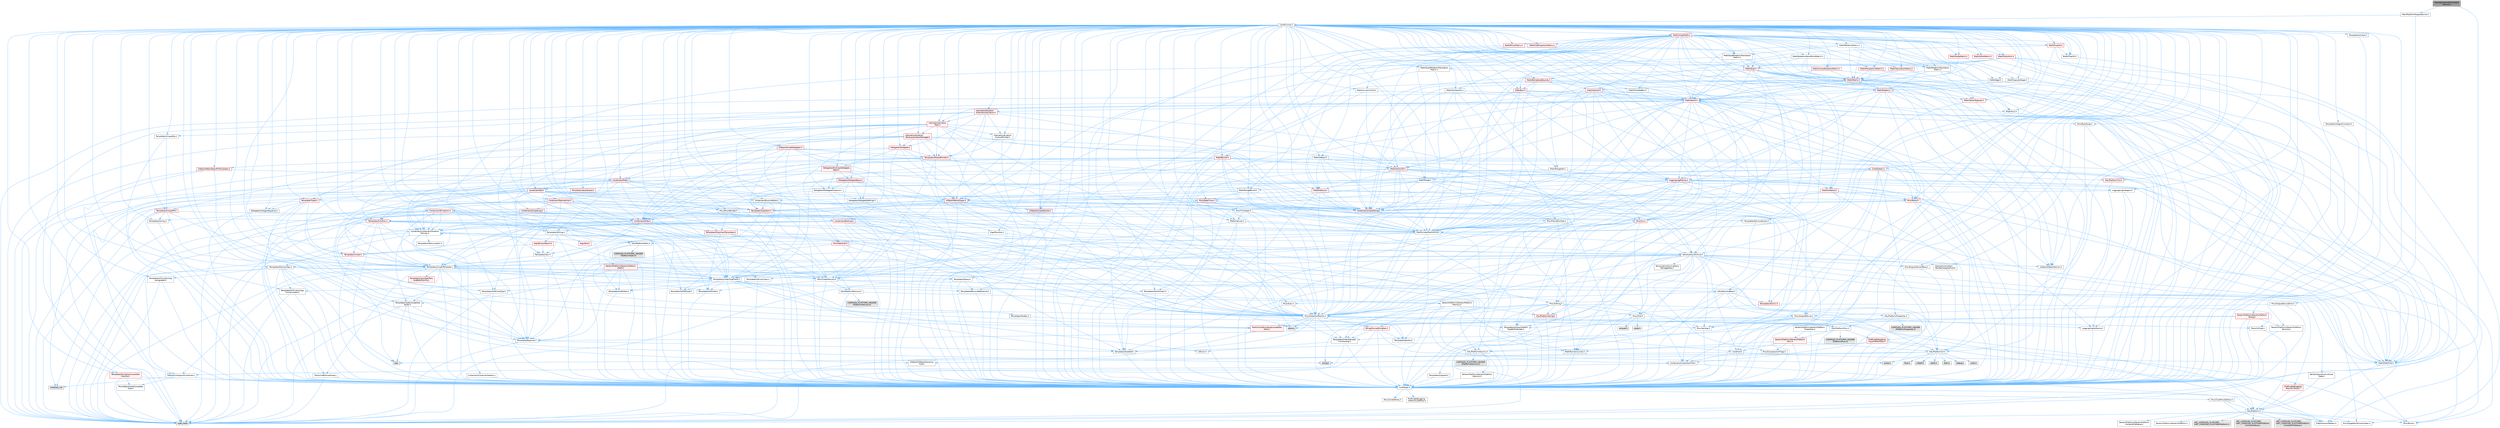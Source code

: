 digraph "MacApplicationErrorOutputDevice.h"
{
 // INTERACTIVE_SVG=YES
 // LATEX_PDF_SIZE
  bgcolor="transparent";
  edge [fontname=Helvetica,fontsize=10,labelfontname=Helvetica,labelfontsize=10];
  node [fontname=Helvetica,fontsize=10,shape=box,height=0.2,width=0.4];
  Node1 [id="Node000001",label="MacApplicationErrorOutput\lDevice.h",height=0.2,width=0.4,color="gray40", fillcolor="grey60", style="filled", fontcolor="black",tooltip=" "];
  Node1 -> Node2 [id="edge1_Node000001_Node000002",color="steelblue1",style="solid",tooltip=" "];
  Node2 [id="Node000002",label="CoreTypes.h",height=0.2,width=0.4,color="grey40", fillcolor="white", style="filled",URL="$dc/dec/CoreTypes_8h.html",tooltip=" "];
  Node2 -> Node3 [id="edge2_Node000002_Node000003",color="steelblue1",style="solid",tooltip=" "];
  Node3 [id="Node000003",label="HAL/Platform.h",height=0.2,width=0.4,color="grey40", fillcolor="white", style="filled",URL="$d9/dd0/Platform_8h.html",tooltip=" "];
  Node3 -> Node4 [id="edge3_Node000003_Node000004",color="steelblue1",style="solid",tooltip=" "];
  Node4 [id="Node000004",label="Misc/Build.h",height=0.2,width=0.4,color="grey40", fillcolor="white", style="filled",URL="$d3/dbb/Build_8h.html",tooltip=" "];
  Node3 -> Node5 [id="edge4_Node000003_Node000005",color="steelblue1",style="solid",tooltip=" "];
  Node5 [id="Node000005",label="Misc/LargeWorldCoordinates.h",height=0.2,width=0.4,color="grey40", fillcolor="white", style="filled",URL="$d2/dcb/LargeWorldCoordinates_8h.html",tooltip=" "];
  Node3 -> Node6 [id="edge5_Node000003_Node000006",color="steelblue1",style="solid",tooltip=" "];
  Node6 [id="Node000006",label="type_traits",height=0.2,width=0.4,color="grey60", fillcolor="#E0E0E0", style="filled",tooltip=" "];
  Node3 -> Node7 [id="edge6_Node000003_Node000007",color="steelblue1",style="solid",tooltip=" "];
  Node7 [id="Node000007",label="PreprocessorHelpers.h",height=0.2,width=0.4,color="grey40", fillcolor="white", style="filled",URL="$db/ddb/PreprocessorHelpers_8h.html",tooltip=" "];
  Node3 -> Node8 [id="edge7_Node000003_Node000008",color="steelblue1",style="solid",tooltip=" "];
  Node8 [id="Node000008",label="UBT_COMPILED_PLATFORM\l/UBT_COMPILED_PLATFORMPlatform\lCompilerPreSetup.h",height=0.2,width=0.4,color="grey60", fillcolor="#E0E0E0", style="filled",tooltip=" "];
  Node3 -> Node9 [id="edge8_Node000003_Node000009",color="steelblue1",style="solid",tooltip=" "];
  Node9 [id="Node000009",label="GenericPlatform/GenericPlatform\lCompilerPreSetup.h",height=0.2,width=0.4,color="grey40", fillcolor="white", style="filled",URL="$d9/dc8/GenericPlatformCompilerPreSetup_8h.html",tooltip=" "];
  Node3 -> Node10 [id="edge9_Node000003_Node000010",color="steelblue1",style="solid",tooltip=" "];
  Node10 [id="Node000010",label="GenericPlatform/GenericPlatform.h",height=0.2,width=0.4,color="grey40", fillcolor="white", style="filled",URL="$d6/d84/GenericPlatform_8h.html",tooltip=" "];
  Node3 -> Node11 [id="edge10_Node000003_Node000011",color="steelblue1",style="solid",tooltip=" "];
  Node11 [id="Node000011",label="UBT_COMPILED_PLATFORM\l/UBT_COMPILED_PLATFORMPlatform.h",height=0.2,width=0.4,color="grey60", fillcolor="#E0E0E0", style="filled",tooltip=" "];
  Node3 -> Node12 [id="edge11_Node000003_Node000012",color="steelblue1",style="solid",tooltip=" "];
  Node12 [id="Node000012",label="UBT_COMPILED_PLATFORM\l/UBT_COMPILED_PLATFORMPlatform\lCompilerSetup.h",height=0.2,width=0.4,color="grey60", fillcolor="#E0E0E0", style="filled",tooltip=" "];
  Node2 -> Node13 [id="edge12_Node000002_Node000013",color="steelblue1",style="solid",tooltip=" "];
  Node13 [id="Node000013",label="ProfilingDebugging\l/UMemoryDefines.h",height=0.2,width=0.4,color="grey40", fillcolor="white", style="filled",URL="$d2/da2/UMemoryDefines_8h.html",tooltip=" "];
  Node2 -> Node14 [id="edge13_Node000002_Node000014",color="steelblue1",style="solid",tooltip=" "];
  Node14 [id="Node000014",label="Misc/CoreMiscDefines.h",height=0.2,width=0.4,color="grey40", fillcolor="white", style="filled",URL="$da/d38/CoreMiscDefines_8h.html",tooltip=" "];
  Node14 -> Node3 [id="edge14_Node000014_Node000003",color="steelblue1",style="solid",tooltip=" "];
  Node14 -> Node7 [id="edge15_Node000014_Node000007",color="steelblue1",style="solid",tooltip=" "];
  Node2 -> Node15 [id="edge16_Node000002_Node000015",color="steelblue1",style="solid",tooltip=" "];
  Node15 [id="Node000015",label="Misc/CoreDefines.h",height=0.2,width=0.4,color="grey40", fillcolor="white", style="filled",URL="$d3/dd2/CoreDefines_8h.html",tooltip=" "];
  Node1 -> Node16 [id="edge17_Node000001_Node000016",color="steelblue1",style="solid",tooltip=" "];
  Node16 [id="Node000016",label="Mac/MacErrorOutputDevice.h",height=0.2,width=0.4,color="grey40", fillcolor="white", style="filled",URL="$de/dee/MacErrorOutputDevice_8h.html",tooltip=" "];
  Node16 -> Node17 [id="edge18_Node000016_Node000017",color="steelblue1",style="solid",tooltip=" "];
  Node17 [id="Node000017",label="CoreMinimal.h",height=0.2,width=0.4,color="grey40", fillcolor="white", style="filled",URL="$d7/d67/CoreMinimal_8h.html",tooltip=" "];
  Node17 -> Node2 [id="edge19_Node000017_Node000002",color="steelblue1",style="solid",tooltip=" "];
  Node17 -> Node18 [id="edge20_Node000017_Node000018",color="steelblue1",style="solid",tooltip=" "];
  Node18 [id="Node000018",label="CoreFwd.h",height=0.2,width=0.4,color="grey40", fillcolor="white", style="filled",URL="$d1/d1e/CoreFwd_8h.html",tooltip=" "];
  Node18 -> Node2 [id="edge21_Node000018_Node000002",color="steelblue1",style="solid",tooltip=" "];
  Node18 -> Node19 [id="edge22_Node000018_Node000019",color="steelblue1",style="solid",tooltip=" "];
  Node19 [id="Node000019",label="Containers/ContainersFwd.h",height=0.2,width=0.4,color="grey40", fillcolor="white", style="filled",URL="$d4/d0a/ContainersFwd_8h.html",tooltip=" "];
  Node19 -> Node3 [id="edge23_Node000019_Node000003",color="steelblue1",style="solid",tooltip=" "];
  Node19 -> Node2 [id="edge24_Node000019_Node000002",color="steelblue1",style="solid",tooltip=" "];
  Node19 -> Node20 [id="edge25_Node000019_Node000020",color="steelblue1",style="solid",tooltip=" "];
  Node20 [id="Node000020",label="Traits/IsContiguousContainer.h",height=0.2,width=0.4,color="grey40", fillcolor="white", style="filled",URL="$d5/d3c/IsContiguousContainer_8h.html",tooltip=" "];
  Node20 -> Node2 [id="edge26_Node000020_Node000002",color="steelblue1",style="solid",tooltip=" "];
  Node20 -> Node21 [id="edge27_Node000020_Node000021",color="steelblue1",style="solid",tooltip=" "];
  Node21 [id="Node000021",label="Misc/StaticAssertComplete\lType.h",height=0.2,width=0.4,color="grey40", fillcolor="white", style="filled",URL="$d5/d4e/StaticAssertCompleteType_8h.html",tooltip=" "];
  Node20 -> Node22 [id="edge28_Node000020_Node000022",color="steelblue1",style="solid",tooltip=" "];
  Node22 [id="Node000022",label="initializer_list",height=0.2,width=0.4,color="grey60", fillcolor="#E0E0E0", style="filled",tooltip=" "];
  Node18 -> Node23 [id="edge29_Node000018_Node000023",color="steelblue1",style="solid",tooltip=" "];
  Node23 [id="Node000023",label="Math/MathFwd.h",height=0.2,width=0.4,color="grey40", fillcolor="white", style="filled",URL="$d2/d10/MathFwd_8h.html",tooltip=" "];
  Node23 -> Node3 [id="edge30_Node000023_Node000003",color="steelblue1",style="solid",tooltip=" "];
  Node18 -> Node24 [id="edge31_Node000018_Node000024",color="steelblue1",style="solid",tooltip=" "];
  Node24 [id="Node000024",label="UObject/UObjectHierarchy\lFwd.h",height=0.2,width=0.4,color="grey40", fillcolor="white", style="filled",URL="$d3/d13/UObjectHierarchyFwd_8h.html",tooltip=" "];
  Node17 -> Node24 [id="edge32_Node000017_Node000024",color="steelblue1",style="solid",tooltip=" "];
  Node17 -> Node19 [id="edge33_Node000017_Node000019",color="steelblue1",style="solid",tooltip=" "];
  Node17 -> Node25 [id="edge34_Node000017_Node000025",color="steelblue1",style="solid",tooltip=" "];
  Node25 [id="Node000025",label="Misc/VarArgs.h",height=0.2,width=0.4,color="grey40", fillcolor="white", style="filled",URL="$d5/d6f/VarArgs_8h.html",tooltip=" "];
  Node25 -> Node2 [id="edge35_Node000025_Node000002",color="steelblue1",style="solid",tooltip=" "];
  Node17 -> Node26 [id="edge36_Node000017_Node000026",color="steelblue1",style="solid",tooltip=" "];
  Node26 [id="Node000026",label="Logging/LogVerbosity.h",height=0.2,width=0.4,color="grey40", fillcolor="white", style="filled",URL="$d2/d8f/LogVerbosity_8h.html",tooltip=" "];
  Node26 -> Node2 [id="edge37_Node000026_Node000002",color="steelblue1",style="solid",tooltip=" "];
  Node17 -> Node27 [id="edge38_Node000017_Node000027",color="steelblue1",style="solid",tooltip=" "];
  Node27 [id="Node000027",label="Misc/OutputDevice.h",height=0.2,width=0.4,color="grey40", fillcolor="white", style="filled",URL="$d7/d32/OutputDevice_8h.html",tooltip=" "];
  Node27 -> Node18 [id="edge39_Node000027_Node000018",color="steelblue1",style="solid",tooltip=" "];
  Node27 -> Node2 [id="edge40_Node000027_Node000002",color="steelblue1",style="solid",tooltip=" "];
  Node27 -> Node26 [id="edge41_Node000027_Node000026",color="steelblue1",style="solid",tooltip=" "];
  Node27 -> Node25 [id="edge42_Node000027_Node000025",color="steelblue1",style="solid",tooltip=" "];
  Node27 -> Node28 [id="edge43_Node000027_Node000028",color="steelblue1",style="solid",tooltip=" "];
  Node28 [id="Node000028",label="Templates/IsArrayOrRefOf\lTypeByPredicate.h",height=0.2,width=0.4,color="grey40", fillcolor="white", style="filled",URL="$d6/da1/IsArrayOrRefOfTypeByPredicate_8h.html",tooltip=" "];
  Node28 -> Node2 [id="edge44_Node000028_Node000002",color="steelblue1",style="solid",tooltip=" "];
  Node27 -> Node29 [id="edge45_Node000027_Node000029",color="steelblue1",style="solid",tooltip=" "];
  Node29 [id="Node000029",label="Templates/IsValidVariadic\lFunctionArg.h",height=0.2,width=0.4,color="grey40", fillcolor="white", style="filled",URL="$d0/dc8/IsValidVariadicFunctionArg_8h.html",tooltip=" "];
  Node29 -> Node2 [id="edge46_Node000029_Node000002",color="steelblue1",style="solid",tooltip=" "];
  Node29 -> Node30 [id="edge47_Node000029_Node000030",color="steelblue1",style="solid",tooltip=" "];
  Node30 [id="Node000030",label="IsEnum.h",height=0.2,width=0.4,color="grey40", fillcolor="white", style="filled",URL="$d4/de5/IsEnum_8h.html",tooltip=" "];
  Node29 -> Node6 [id="edge48_Node000029_Node000006",color="steelblue1",style="solid",tooltip=" "];
  Node27 -> Node31 [id="edge49_Node000027_Node000031",color="steelblue1",style="solid",tooltip=" "];
  Node31 [id="Node000031",label="Traits/IsCharEncodingCompatible\lWith.h",height=0.2,width=0.4,color="red", fillcolor="#FFF0F0", style="filled",URL="$df/dd1/IsCharEncodingCompatibleWith_8h.html",tooltip=" "];
  Node31 -> Node6 [id="edge50_Node000031_Node000006",color="steelblue1",style="solid",tooltip=" "];
  Node17 -> Node33 [id="edge51_Node000017_Node000033",color="steelblue1",style="solid",tooltip=" "];
  Node33 [id="Node000033",label="HAL/PlatformCrt.h",height=0.2,width=0.4,color="grey40", fillcolor="white", style="filled",URL="$d8/d75/PlatformCrt_8h.html",tooltip=" "];
  Node33 -> Node34 [id="edge52_Node000033_Node000034",color="steelblue1",style="solid",tooltip=" "];
  Node34 [id="Node000034",label="new",height=0.2,width=0.4,color="grey60", fillcolor="#E0E0E0", style="filled",tooltip=" "];
  Node33 -> Node35 [id="edge53_Node000033_Node000035",color="steelblue1",style="solid",tooltip=" "];
  Node35 [id="Node000035",label="wchar.h",height=0.2,width=0.4,color="grey60", fillcolor="#E0E0E0", style="filled",tooltip=" "];
  Node33 -> Node36 [id="edge54_Node000033_Node000036",color="steelblue1",style="solid",tooltip=" "];
  Node36 [id="Node000036",label="stddef.h",height=0.2,width=0.4,color="grey60", fillcolor="#E0E0E0", style="filled",tooltip=" "];
  Node33 -> Node37 [id="edge55_Node000033_Node000037",color="steelblue1",style="solid",tooltip=" "];
  Node37 [id="Node000037",label="stdlib.h",height=0.2,width=0.4,color="grey60", fillcolor="#E0E0E0", style="filled",tooltip=" "];
  Node33 -> Node38 [id="edge56_Node000033_Node000038",color="steelblue1",style="solid",tooltip=" "];
  Node38 [id="Node000038",label="stdio.h",height=0.2,width=0.4,color="grey60", fillcolor="#E0E0E0", style="filled",tooltip=" "];
  Node33 -> Node39 [id="edge57_Node000033_Node000039",color="steelblue1",style="solid",tooltip=" "];
  Node39 [id="Node000039",label="stdarg.h",height=0.2,width=0.4,color="grey60", fillcolor="#E0E0E0", style="filled",tooltip=" "];
  Node33 -> Node40 [id="edge58_Node000033_Node000040",color="steelblue1",style="solid",tooltip=" "];
  Node40 [id="Node000040",label="math.h",height=0.2,width=0.4,color="grey60", fillcolor="#E0E0E0", style="filled",tooltip=" "];
  Node33 -> Node41 [id="edge59_Node000033_Node000041",color="steelblue1",style="solid",tooltip=" "];
  Node41 [id="Node000041",label="float.h",height=0.2,width=0.4,color="grey60", fillcolor="#E0E0E0", style="filled",tooltip=" "];
  Node33 -> Node42 [id="edge60_Node000033_Node000042",color="steelblue1",style="solid",tooltip=" "];
  Node42 [id="Node000042",label="string.h",height=0.2,width=0.4,color="grey60", fillcolor="#E0E0E0", style="filled",tooltip=" "];
  Node17 -> Node43 [id="edge61_Node000017_Node000043",color="steelblue1",style="solid",tooltip=" "];
  Node43 [id="Node000043",label="HAL/PlatformMisc.h",height=0.2,width=0.4,color="grey40", fillcolor="white", style="filled",URL="$d0/df5/PlatformMisc_8h.html",tooltip=" "];
  Node43 -> Node2 [id="edge62_Node000043_Node000002",color="steelblue1",style="solid",tooltip=" "];
  Node43 -> Node44 [id="edge63_Node000043_Node000044",color="steelblue1",style="solid",tooltip=" "];
  Node44 [id="Node000044",label="GenericPlatform/GenericPlatform\lMisc.h",height=0.2,width=0.4,color="red", fillcolor="#FFF0F0", style="filled",URL="$db/d9a/GenericPlatformMisc_8h.html",tooltip=" "];
  Node44 -> Node18 [id="edge64_Node000044_Node000018",color="steelblue1",style="solid",tooltip=" "];
  Node44 -> Node2 [id="edge65_Node000044_Node000002",color="steelblue1",style="solid",tooltip=" "];
  Node44 -> Node33 [id="edge66_Node000044_Node000033",color="steelblue1",style="solid",tooltip=" "];
  Node44 -> Node48 [id="edge67_Node000044_Node000048",color="steelblue1",style="solid",tooltip=" "];
  Node48 [id="Node000048",label="Math/NumericLimits.h",height=0.2,width=0.4,color="grey40", fillcolor="white", style="filled",URL="$df/d1b/NumericLimits_8h.html",tooltip=" "];
  Node48 -> Node2 [id="edge68_Node000048_Node000002",color="steelblue1",style="solid",tooltip=" "];
  Node44 -> Node49 [id="edge69_Node000044_Node000049",color="steelblue1",style="solid",tooltip=" "];
  Node49 [id="Node000049",label="Misc/CompressionFlags.h",height=0.2,width=0.4,color="grey40", fillcolor="white", style="filled",URL="$d9/d76/CompressionFlags_8h.html",tooltip=" "];
  Node43 -> Node53 [id="edge70_Node000043_Node000053",color="steelblue1",style="solid",tooltip=" "];
  Node53 [id="Node000053",label="COMPILED_PLATFORM_HEADER\l(PlatformMisc.h)",height=0.2,width=0.4,color="grey60", fillcolor="#E0E0E0", style="filled",tooltip=" "];
  Node43 -> Node54 [id="edge71_Node000043_Node000054",color="steelblue1",style="solid",tooltip=" "];
  Node54 [id="Node000054",label="ProfilingDebugging\l/CpuProfilerTrace.h",height=0.2,width=0.4,color="red", fillcolor="#FFF0F0", style="filled",URL="$da/dcb/CpuProfilerTrace_8h.html",tooltip=" "];
  Node54 -> Node2 [id="edge72_Node000054_Node000002",color="steelblue1",style="solid",tooltip=" "];
  Node54 -> Node19 [id="edge73_Node000054_Node000019",color="steelblue1",style="solid",tooltip=" "];
  Node54 -> Node55 [id="edge74_Node000054_Node000055",color="steelblue1",style="solid",tooltip=" "];
  Node55 [id="Node000055",label="HAL/PlatformAtomics.h",height=0.2,width=0.4,color="grey40", fillcolor="white", style="filled",URL="$d3/d36/PlatformAtomics_8h.html",tooltip=" "];
  Node55 -> Node2 [id="edge75_Node000055_Node000002",color="steelblue1",style="solid",tooltip=" "];
  Node55 -> Node56 [id="edge76_Node000055_Node000056",color="steelblue1",style="solid",tooltip=" "];
  Node56 [id="Node000056",label="GenericPlatform/GenericPlatform\lAtomics.h",height=0.2,width=0.4,color="grey40", fillcolor="white", style="filled",URL="$da/d72/GenericPlatformAtomics_8h.html",tooltip=" "];
  Node56 -> Node2 [id="edge77_Node000056_Node000002",color="steelblue1",style="solid",tooltip=" "];
  Node55 -> Node57 [id="edge78_Node000055_Node000057",color="steelblue1",style="solid",tooltip=" "];
  Node57 [id="Node000057",label="COMPILED_PLATFORM_HEADER\l(PlatformAtomics.h)",height=0.2,width=0.4,color="grey60", fillcolor="#E0E0E0", style="filled",tooltip=" "];
  Node54 -> Node7 [id="edge79_Node000054_Node000007",color="steelblue1",style="solid",tooltip=" "];
  Node54 -> Node4 [id="edge80_Node000054_Node000004",color="steelblue1",style="solid",tooltip=" "];
  Node17 -> Node62 [id="edge81_Node000017_Node000062",color="steelblue1",style="solid",tooltip=" "];
  Node62 [id="Node000062",label="Misc/AssertionMacros.h",height=0.2,width=0.4,color="grey40", fillcolor="white", style="filled",URL="$d0/dfa/AssertionMacros_8h.html",tooltip=" "];
  Node62 -> Node2 [id="edge82_Node000062_Node000002",color="steelblue1",style="solid",tooltip=" "];
  Node62 -> Node3 [id="edge83_Node000062_Node000003",color="steelblue1",style="solid",tooltip=" "];
  Node62 -> Node43 [id="edge84_Node000062_Node000043",color="steelblue1",style="solid",tooltip=" "];
  Node62 -> Node7 [id="edge85_Node000062_Node000007",color="steelblue1",style="solid",tooltip=" "];
  Node62 -> Node63 [id="edge86_Node000062_Node000063",color="steelblue1",style="solid",tooltip=" "];
  Node63 [id="Node000063",label="Templates/EnableIf.h",height=0.2,width=0.4,color="grey40", fillcolor="white", style="filled",URL="$d7/d60/EnableIf_8h.html",tooltip=" "];
  Node63 -> Node2 [id="edge87_Node000063_Node000002",color="steelblue1",style="solid",tooltip=" "];
  Node62 -> Node28 [id="edge88_Node000062_Node000028",color="steelblue1",style="solid",tooltip=" "];
  Node62 -> Node29 [id="edge89_Node000062_Node000029",color="steelblue1",style="solid",tooltip=" "];
  Node62 -> Node31 [id="edge90_Node000062_Node000031",color="steelblue1",style="solid",tooltip=" "];
  Node62 -> Node25 [id="edge91_Node000062_Node000025",color="steelblue1",style="solid",tooltip=" "];
  Node62 -> Node64 [id="edge92_Node000062_Node000064",color="steelblue1",style="solid",tooltip=" "];
  Node64 [id="Node000064",label="String/FormatStringSan.h",height=0.2,width=0.4,color="red", fillcolor="#FFF0F0", style="filled",URL="$d3/d8b/FormatStringSan_8h.html",tooltip=" "];
  Node64 -> Node6 [id="edge93_Node000064_Node000006",color="steelblue1",style="solid",tooltip=" "];
  Node64 -> Node2 [id="edge94_Node000064_Node000002",color="steelblue1",style="solid",tooltip=" "];
  Node64 -> Node65 [id="edge95_Node000064_Node000065",color="steelblue1",style="solid",tooltip=" "];
  Node65 [id="Node000065",label="Templates/Requires.h",height=0.2,width=0.4,color="grey40", fillcolor="white", style="filled",URL="$dc/d96/Requires_8h.html",tooltip=" "];
  Node65 -> Node63 [id="edge96_Node000065_Node000063",color="steelblue1",style="solid",tooltip=" "];
  Node65 -> Node6 [id="edge97_Node000065_Node000006",color="steelblue1",style="solid",tooltip=" "];
  Node64 -> Node66 [id="edge98_Node000064_Node000066",color="steelblue1",style="solid",tooltip=" "];
  Node66 [id="Node000066",label="Templates/Identity.h",height=0.2,width=0.4,color="grey40", fillcolor="white", style="filled",URL="$d0/dd5/Identity_8h.html",tooltip=" "];
  Node64 -> Node29 [id="edge99_Node000064_Node000029",color="steelblue1",style="solid",tooltip=" "];
  Node64 -> Node19 [id="edge100_Node000064_Node000019",color="steelblue1",style="solid",tooltip=" "];
  Node62 -> Node70 [id="edge101_Node000062_Node000070",color="steelblue1",style="solid",tooltip=" "];
  Node70 [id="Node000070",label="atomic",height=0.2,width=0.4,color="grey60", fillcolor="#E0E0E0", style="filled",tooltip=" "];
  Node17 -> Node71 [id="edge102_Node000017_Node000071",color="steelblue1",style="solid",tooltip=" "];
  Node71 [id="Node000071",label="Templates/IsPointer.h",height=0.2,width=0.4,color="grey40", fillcolor="white", style="filled",URL="$d7/d05/IsPointer_8h.html",tooltip=" "];
  Node71 -> Node2 [id="edge103_Node000071_Node000002",color="steelblue1",style="solid",tooltip=" "];
  Node17 -> Node72 [id="edge104_Node000017_Node000072",color="steelblue1",style="solid",tooltip=" "];
  Node72 [id="Node000072",label="HAL/PlatformMemory.h",height=0.2,width=0.4,color="grey40", fillcolor="white", style="filled",URL="$de/d68/PlatformMemory_8h.html",tooltip=" "];
  Node72 -> Node2 [id="edge105_Node000072_Node000002",color="steelblue1",style="solid",tooltip=" "];
  Node72 -> Node73 [id="edge106_Node000072_Node000073",color="steelblue1",style="solid",tooltip=" "];
  Node73 [id="Node000073",label="GenericPlatform/GenericPlatform\lMemory.h",height=0.2,width=0.4,color="grey40", fillcolor="white", style="filled",URL="$dd/d22/GenericPlatformMemory_8h.html",tooltip=" "];
  Node73 -> Node18 [id="edge107_Node000073_Node000018",color="steelblue1",style="solid",tooltip=" "];
  Node73 -> Node2 [id="edge108_Node000073_Node000002",color="steelblue1",style="solid",tooltip=" "];
  Node73 -> Node74 [id="edge109_Node000073_Node000074",color="steelblue1",style="solid",tooltip=" "];
  Node74 [id="Node000074",label="HAL/PlatformString.h",height=0.2,width=0.4,color="red", fillcolor="#FFF0F0", style="filled",URL="$db/db5/PlatformString_8h.html",tooltip=" "];
  Node74 -> Node2 [id="edge110_Node000074_Node000002",color="steelblue1",style="solid",tooltip=" "];
  Node73 -> Node42 [id="edge111_Node000073_Node000042",color="steelblue1",style="solid",tooltip=" "];
  Node73 -> Node35 [id="edge112_Node000073_Node000035",color="steelblue1",style="solid",tooltip=" "];
  Node72 -> Node76 [id="edge113_Node000072_Node000076",color="steelblue1",style="solid",tooltip=" "];
  Node76 [id="Node000076",label="COMPILED_PLATFORM_HEADER\l(PlatformMemory.h)",height=0.2,width=0.4,color="grey60", fillcolor="#E0E0E0", style="filled",tooltip=" "];
  Node17 -> Node55 [id="edge114_Node000017_Node000055",color="steelblue1",style="solid",tooltip=" "];
  Node17 -> Node77 [id="edge115_Node000017_Node000077",color="steelblue1",style="solid",tooltip=" "];
  Node77 [id="Node000077",label="Misc/Exec.h",height=0.2,width=0.4,color="grey40", fillcolor="white", style="filled",URL="$de/ddb/Exec_8h.html",tooltip=" "];
  Node77 -> Node2 [id="edge116_Node000077_Node000002",color="steelblue1",style="solid",tooltip=" "];
  Node77 -> Node62 [id="edge117_Node000077_Node000062",color="steelblue1",style="solid",tooltip=" "];
  Node17 -> Node78 [id="edge118_Node000017_Node000078",color="steelblue1",style="solid",tooltip=" "];
  Node78 [id="Node000078",label="HAL/MemoryBase.h",height=0.2,width=0.4,color="grey40", fillcolor="white", style="filled",URL="$d6/d9f/MemoryBase_8h.html",tooltip=" "];
  Node78 -> Node2 [id="edge119_Node000078_Node000002",color="steelblue1",style="solid",tooltip=" "];
  Node78 -> Node55 [id="edge120_Node000078_Node000055",color="steelblue1",style="solid",tooltip=" "];
  Node78 -> Node33 [id="edge121_Node000078_Node000033",color="steelblue1",style="solid",tooltip=" "];
  Node78 -> Node77 [id="edge122_Node000078_Node000077",color="steelblue1",style="solid",tooltip=" "];
  Node78 -> Node27 [id="edge123_Node000078_Node000027",color="steelblue1",style="solid",tooltip=" "];
  Node78 -> Node79 [id="edge124_Node000078_Node000079",color="steelblue1",style="solid",tooltip=" "];
  Node79 [id="Node000079",label="Templates/Atomic.h",height=0.2,width=0.4,color="red", fillcolor="#FFF0F0", style="filled",URL="$d3/d91/Atomic_8h.html",tooltip=" "];
  Node79 -> Node87 [id="edge125_Node000079_Node000087",color="steelblue1",style="solid",tooltip=" "];
  Node87 [id="Node000087",label="Traits/IntType.h",height=0.2,width=0.4,color="grey40", fillcolor="white", style="filled",URL="$d7/deb/IntType_8h.html",tooltip=" "];
  Node87 -> Node3 [id="edge126_Node000087_Node000003",color="steelblue1",style="solid",tooltip=" "];
  Node79 -> Node70 [id="edge127_Node000079_Node000070",color="steelblue1",style="solid",tooltip=" "];
  Node17 -> Node88 [id="edge128_Node000017_Node000088",color="steelblue1",style="solid",tooltip=" "];
  Node88 [id="Node000088",label="HAL/UnrealMemory.h",height=0.2,width=0.4,color="grey40", fillcolor="white", style="filled",URL="$d9/d96/UnrealMemory_8h.html",tooltip=" "];
  Node88 -> Node2 [id="edge129_Node000088_Node000002",color="steelblue1",style="solid",tooltip=" "];
  Node88 -> Node73 [id="edge130_Node000088_Node000073",color="steelblue1",style="solid",tooltip=" "];
  Node88 -> Node78 [id="edge131_Node000088_Node000078",color="steelblue1",style="solid",tooltip=" "];
  Node88 -> Node72 [id="edge132_Node000088_Node000072",color="steelblue1",style="solid",tooltip=" "];
  Node88 -> Node89 [id="edge133_Node000088_Node000089",color="steelblue1",style="solid",tooltip=" "];
  Node89 [id="Node000089",label="ProfilingDebugging\l/MemoryTrace.h",height=0.2,width=0.4,color="red", fillcolor="#FFF0F0", style="filled",URL="$da/dd7/MemoryTrace_8h.html",tooltip=" "];
  Node89 -> Node3 [id="edge134_Node000089_Node000003",color="steelblue1",style="solid",tooltip=" "];
  Node88 -> Node71 [id="edge135_Node000088_Node000071",color="steelblue1",style="solid",tooltip=" "];
  Node17 -> Node90 [id="edge136_Node000017_Node000090",color="steelblue1",style="solid",tooltip=" "];
  Node90 [id="Node000090",label="Templates/IsArithmetic.h",height=0.2,width=0.4,color="grey40", fillcolor="white", style="filled",URL="$d2/d5d/IsArithmetic_8h.html",tooltip=" "];
  Node90 -> Node2 [id="edge137_Node000090_Node000002",color="steelblue1",style="solid",tooltip=" "];
  Node17 -> Node84 [id="edge138_Node000017_Node000084",color="steelblue1",style="solid",tooltip=" "];
  Node84 [id="Node000084",label="Templates/AndOrNot.h",height=0.2,width=0.4,color="grey40", fillcolor="white", style="filled",URL="$db/d0a/AndOrNot_8h.html",tooltip=" "];
  Node84 -> Node2 [id="edge139_Node000084_Node000002",color="steelblue1",style="solid",tooltip=" "];
  Node17 -> Node91 [id="edge140_Node000017_Node000091",color="steelblue1",style="solid",tooltip=" "];
  Node91 [id="Node000091",label="Templates/IsPODType.h",height=0.2,width=0.4,color="grey40", fillcolor="white", style="filled",URL="$d7/db1/IsPODType_8h.html",tooltip=" "];
  Node91 -> Node2 [id="edge141_Node000091_Node000002",color="steelblue1",style="solid",tooltip=" "];
  Node17 -> Node92 [id="edge142_Node000017_Node000092",color="steelblue1",style="solid",tooltip=" "];
  Node92 [id="Node000092",label="Templates/IsUECoreType.h",height=0.2,width=0.4,color="grey40", fillcolor="white", style="filled",URL="$d1/db8/IsUECoreType_8h.html",tooltip=" "];
  Node92 -> Node2 [id="edge143_Node000092_Node000002",color="steelblue1",style="solid",tooltip=" "];
  Node92 -> Node6 [id="edge144_Node000092_Node000006",color="steelblue1",style="solid",tooltip=" "];
  Node17 -> Node85 [id="edge145_Node000017_Node000085",color="steelblue1",style="solid",tooltip=" "];
  Node85 [id="Node000085",label="Templates/IsTriviallyCopy\lConstructible.h",height=0.2,width=0.4,color="grey40", fillcolor="white", style="filled",URL="$d3/d78/IsTriviallyCopyConstructible_8h.html",tooltip=" "];
  Node85 -> Node2 [id="edge146_Node000085_Node000002",color="steelblue1",style="solid",tooltip=" "];
  Node85 -> Node6 [id="edge147_Node000085_Node000006",color="steelblue1",style="solid",tooltip=" "];
  Node17 -> Node93 [id="edge148_Node000017_Node000093",color="steelblue1",style="solid",tooltip=" "];
  Node93 [id="Node000093",label="Templates/UnrealTypeTraits.h",height=0.2,width=0.4,color="grey40", fillcolor="white", style="filled",URL="$d2/d2d/UnrealTypeTraits_8h.html",tooltip=" "];
  Node93 -> Node2 [id="edge149_Node000093_Node000002",color="steelblue1",style="solid",tooltip=" "];
  Node93 -> Node71 [id="edge150_Node000093_Node000071",color="steelblue1",style="solid",tooltip=" "];
  Node93 -> Node62 [id="edge151_Node000093_Node000062",color="steelblue1",style="solid",tooltip=" "];
  Node93 -> Node84 [id="edge152_Node000093_Node000084",color="steelblue1",style="solid",tooltip=" "];
  Node93 -> Node63 [id="edge153_Node000093_Node000063",color="steelblue1",style="solid",tooltip=" "];
  Node93 -> Node90 [id="edge154_Node000093_Node000090",color="steelblue1",style="solid",tooltip=" "];
  Node93 -> Node30 [id="edge155_Node000093_Node000030",color="steelblue1",style="solid",tooltip=" "];
  Node93 -> Node94 [id="edge156_Node000093_Node000094",color="steelblue1",style="solid",tooltip=" "];
  Node94 [id="Node000094",label="Templates/Models.h",height=0.2,width=0.4,color="grey40", fillcolor="white", style="filled",URL="$d3/d0c/Models_8h.html",tooltip=" "];
  Node94 -> Node66 [id="edge157_Node000094_Node000066",color="steelblue1",style="solid",tooltip=" "];
  Node93 -> Node91 [id="edge158_Node000093_Node000091",color="steelblue1",style="solid",tooltip=" "];
  Node93 -> Node92 [id="edge159_Node000093_Node000092",color="steelblue1",style="solid",tooltip=" "];
  Node93 -> Node85 [id="edge160_Node000093_Node000085",color="steelblue1",style="solid",tooltip=" "];
  Node17 -> Node63 [id="edge161_Node000017_Node000063",color="steelblue1",style="solid",tooltip=" "];
  Node17 -> Node95 [id="edge162_Node000017_Node000095",color="steelblue1",style="solid",tooltip=" "];
  Node95 [id="Node000095",label="Templates/RemoveReference.h",height=0.2,width=0.4,color="grey40", fillcolor="white", style="filled",URL="$da/dbe/RemoveReference_8h.html",tooltip=" "];
  Node95 -> Node2 [id="edge163_Node000095_Node000002",color="steelblue1",style="solid",tooltip=" "];
  Node17 -> Node96 [id="edge164_Node000017_Node000096",color="steelblue1",style="solid",tooltip=" "];
  Node96 [id="Node000096",label="Templates/IntegralConstant.h",height=0.2,width=0.4,color="grey40", fillcolor="white", style="filled",URL="$db/d1b/IntegralConstant_8h.html",tooltip=" "];
  Node96 -> Node2 [id="edge165_Node000096_Node000002",color="steelblue1",style="solid",tooltip=" "];
  Node17 -> Node97 [id="edge166_Node000017_Node000097",color="steelblue1",style="solid",tooltip=" "];
  Node97 [id="Node000097",label="Templates/IsClass.h",height=0.2,width=0.4,color="grey40", fillcolor="white", style="filled",URL="$db/dcb/IsClass_8h.html",tooltip=" "];
  Node97 -> Node2 [id="edge167_Node000097_Node000002",color="steelblue1",style="solid",tooltip=" "];
  Node17 -> Node98 [id="edge168_Node000017_Node000098",color="steelblue1",style="solid",tooltip=" "];
  Node98 [id="Node000098",label="Templates/TypeCompatible\lBytes.h",height=0.2,width=0.4,color="grey40", fillcolor="white", style="filled",URL="$df/d0a/TypeCompatibleBytes_8h.html",tooltip=" "];
  Node98 -> Node2 [id="edge169_Node000098_Node000002",color="steelblue1",style="solid",tooltip=" "];
  Node98 -> Node42 [id="edge170_Node000098_Node000042",color="steelblue1",style="solid",tooltip=" "];
  Node98 -> Node34 [id="edge171_Node000098_Node000034",color="steelblue1",style="solid",tooltip=" "];
  Node98 -> Node6 [id="edge172_Node000098_Node000006",color="steelblue1",style="solid",tooltip=" "];
  Node17 -> Node20 [id="edge173_Node000017_Node000020",color="steelblue1",style="solid",tooltip=" "];
  Node17 -> Node99 [id="edge174_Node000017_Node000099",color="steelblue1",style="solid",tooltip=" "];
  Node99 [id="Node000099",label="Templates/UnrealTemplate.h",height=0.2,width=0.4,color="grey40", fillcolor="white", style="filled",URL="$d4/d24/UnrealTemplate_8h.html",tooltip=" "];
  Node99 -> Node2 [id="edge175_Node000099_Node000002",color="steelblue1",style="solid",tooltip=" "];
  Node99 -> Node71 [id="edge176_Node000099_Node000071",color="steelblue1",style="solid",tooltip=" "];
  Node99 -> Node88 [id="edge177_Node000099_Node000088",color="steelblue1",style="solid",tooltip=" "];
  Node99 -> Node100 [id="edge178_Node000099_Node000100",color="steelblue1",style="solid",tooltip=" "];
  Node100 [id="Node000100",label="Templates/CopyQualifiers\lAndRefsFromTo.h",height=0.2,width=0.4,color="red", fillcolor="#FFF0F0", style="filled",URL="$d3/db3/CopyQualifiersAndRefsFromTo_8h.html",tooltip=" "];
  Node99 -> Node93 [id="edge179_Node000099_Node000093",color="steelblue1",style="solid",tooltip=" "];
  Node99 -> Node95 [id="edge180_Node000099_Node000095",color="steelblue1",style="solid",tooltip=" "];
  Node99 -> Node65 [id="edge181_Node000099_Node000065",color="steelblue1",style="solid",tooltip=" "];
  Node99 -> Node98 [id="edge182_Node000099_Node000098",color="steelblue1",style="solid",tooltip=" "];
  Node99 -> Node66 [id="edge183_Node000099_Node000066",color="steelblue1",style="solid",tooltip=" "];
  Node99 -> Node20 [id="edge184_Node000099_Node000020",color="steelblue1",style="solid",tooltip=" "];
  Node99 -> Node102 [id="edge185_Node000099_Node000102",color="steelblue1",style="solid",tooltip=" "];
  Node102 [id="Node000102",label="Traits/UseBitwiseSwap.h",height=0.2,width=0.4,color="grey40", fillcolor="white", style="filled",URL="$db/df3/UseBitwiseSwap_8h.html",tooltip=" "];
  Node102 -> Node2 [id="edge186_Node000102_Node000002",color="steelblue1",style="solid",tooltip=" "];
  Node102 -> Node6 [id="edge187_Node000102_Node000006",color="steelblue1",style="solid",tooltip=" "];
  Node99 -> Node6 [id="edge188_Node000099_Node000006",color="steelblue1",style="solid",tooltip=" "];
  Node17 -> Node48 [id="edge189_Node000017_Node000048",color="steelblue1",style="solid",tooltip=" "];
  Node17 -> Node103 [id="edge190_Node000017_Node000103",color="steelblue1",style="solid",tooltip=" "];
  Node103 [id="Node000103",label="HAL/PlatformMath.h",height=0.2,width=0.4,color="grey40", fillcolor="white", style="filled",URL="$dc/d53/PlatformMath_8h.html",tooltip=" "];
  Node103 -> Node2 [id="edge191_Node000103_Node000002",color="steelblue1",style="solid",tooltip=" "];
  Node103 -> Node104 [id="edge192_Node000103_Node000104",color="steelblue1",style="solid",tooltip=" "];
  Node104 [id="Node000104",label="GenericPlatform/GenericPlatform\lMath.h",height=0.2,width=0.4,color="red", fillcolor="#FFF0F0", style="filled",URL="$d5/d79/GenericPlatformMath_8h.html",tooltip=" "];
  Node104 -> Node2 [id="edge193_Node000104_Node000002",color="steelblue1",style="solid",tooltip=" "];
  Node104 -> Node19 [id="edge194_Node000104_Node000019",color="steelblue1",style="solid",tooltip=" "];
  Node104 -> Node33 [id="edge195_Node000104_Node000033",color="steelblue1",style="solid",tooltip=" "];
  Node104 -> Node84 [id="edge196_Node000104_Node000084",color="steelblue1",style="solid",tooltip=" "];
  Node104 -> Node105 [id="edge197_Node000104_Node000105",color="steelblue1",style="solid",tooltip=" "];
  Node105 [id="Node000105",label="Templates/Decay.h",height=0.2,width=0.4,color="grey40", fillcolor="white", style="filled",URL="$dd/d0f/Decay_8h.html",tooltip=" "];
  Node105 -> Node2 [id="edge198_Node000105_Node000002",color="steelblue1",style="solid",tooltip=" "];
  Node105 -> Node95 [id="edge199_Node000105_Node000095",color="steelblue1",style="solid",tooltip=" "];
  Node105 -> Node6 [id="edge200_Node000105_Node000006",color="steelblue1",style="solid",tooltip=" "];
  Node104 -> Node93 [id="edge201_Node000104_Node000093",color="steelblue1",style="solid",tooltip=" "];
  Node104 -> Node65 [id="edge202_Node000104_Node000065",color="steelblue1",style="solid",tooltip=" "];
  Node104 -> Node98 [id="edge203_Node000104_Node000098",color="steelblue1",style="solid",tooltip=" "];
  Node104 -> Node6 [id="edge204_Node000104_Node000006",color="steelblue1",style="solid",tooltip=" "];
  Node103 -> Node110 [id="edge205_Node000103_Node000110",color="steelblue1",style="solid",tooltip=" "];
  Node110 [id="Node000110",label="COMPILED_PLATFORM_HEADER\l(PlatformMath.h)",height=0.2,width=0.4,color="grey60", fillcolor="#E0E0E0", style="filled",tooltip=" "];
  Node17 -> Node86 [id="edge206_Node000017_Node000086",color="steelblue1",style="solid",tooltip=" "];
  Node86 [id="Node000086",label="Templates/IsTriviallyCopy\lAssignable.h",height=0.2,width=0.4,color="grey40", fillcolor="white", style="filled",URL="$d2/df2/IsTriviallyCopyAssignable_8h.html",tooltip=" "];
  Node86 -> Node2 [id="edge207_Node000086_Node000002",color="steelblue1",style="solid",tooltip=" "];
  Node86 -> Node6 [id="edge208_Node000086_Node000006",color="steelblue1",style="solid",tooltip=" "];
  Node17 -> Node111 [id="edge209_Node000017_Node000111",color="steelblue1",style="solid",tooltip=" "];
  Node111 [id="Node000111",label="Templates/MemoryOps.h",height=0.2,width=0.4,color="grey40", fillcolor="white", style="filled",URL="$db/dea/MemoryOps_8h.html",tooltip=" "];
  Node111 -> Node2 [id="edge210_Node000111_Node000002",color="steelblue1",style="solid",tooltip=" "];
  Node111 -> Node88 [id="edge211_Node000111_Node000088",color="steelblue1",style="solid",tooltip=" "];
  Node111 -> Node86 [id="edge212_Node000111_Node000086",color="steelblue1",style="solid",tooltip=" "];
  Node111 -> Node85 [id="edge213_Node000111_Node000085",color="steelblue1",style="solid",tooltip=" "];
  Node111 -> Node65 [id="edge214_Node000111_Node000065",color="steelblue1",style="solid",tooltip=" "];
  Node111 -> Node93 [id="edge215_Node000111_Node000093",color="steelblue1",style="solid",tooltip=" "];
  Node111 -> Node102 [id="edge216_Node000111_Node000102",color="steelblue1",style="solid",tooltip=" "];
  Node111 -> Node34 [id="edge217_Node000111_Node000034",color="steelblue1",style="solid",tooltip=" "];
  Node111 -> Node6 [id="edge218_Node000111_Node000006",color="steelblue1",style="solid",tooltip=" "];
  Node17 -> Node112 [id="edge219_Node000017_Node000112",color="steelblue1",style="solid",tooltip=" "];
  Node112 [id="Node000112",label="Containers/ContainerAllocation\lPolicies.h",height=0.2,width=0.4,color="grey40", fillcolor="white", style="filled",URL="$d7/dff/ContainerAllocationPolicies_8h.html",tooltip=" "];
  Node112 -> Node2 [id="edge220_Node000112_Node000002",color="steelblue1",style="solid",tooltip=" "];
  Node112 -> Node113 [id="edge221_Node000112_Node000113",color="steelblue1",style="solid",tooltip=" "];
  Node113 [id="Node000113",label="Containers/ContainerHelpers.h",height=0.2,width=0.4,color="grey40", fillcolor="white", style="filled",URL="$d7/d33/ContainerHelpers_8h.html",tooltip=" "];
  Node113 -> Node2 [id="edge222_Node000113_Node000002",color="steelblue1",style="solid",tooltip=" "];
  Node112 -> Node112 [id="edge223_Node000112_Node000112",color="steelblue1",style="solid",tooltip=" "];
  Node112 -> Node103 [id="edge224_Node000112_Node000103",color="steelblue1",style="solid",tooltip=" "];
  Node112 -> Node88 [id="edge225_Node000112_Node000088",color="steelblue1",style="solid",tooltip=" "];
  Node112 -> Node48 [id="edge226_Node000112_Node000048",color="steelblue1",style="solid",tooltip=" "];
  Node112 -> Node62 [id="edge227_Node000112_Node000062",color="steelblue1",style="solid",tooltip=" "];
  Node112 -> Node114 [id="edge228_Node000112_Node000114",color="steelblue1",style="solid",tooltip=" "];
  Node114 [id="Node000114",label="Templates/IsPolymorphic.h",height=0.2,width=0.4,color="grey40", fillcolor="white", style="filled",URL="$dc/d20/IsPolymorphic_8h.html",tooltip=" "];
  Node112 -> Node111 [id="edge229_Node000112_Node000111",color="steelblue1",style="solid",tooltip=" "];
  Node112 -> Node98 [id="edge230_Node000112_Node000098",color="steelblue1",style="solid",tooltip=" "];
  Node112 -> Node6 [id="edge231_Node000112_Node000006",color="steelblue1",style="solid",tooltip=" "];
  Node17 -> Node115 [id="edge232_Node000017_Node000115",color="steelblue1",style="solid",tooltip=" "];
  Node115 [id="Node000115",label="Templates/IsEnumClass.h",height=0.2,width=0.4,color="grey40", fillcolor="white", style="filled",URL="$d7/d15/IsEnumClass_8h.html",tooltip=" "];
  Node115 -> Node2 [id="edge233_Node000115_Node000002",color="steelblue1",style="solid",tooltip=" "];
  Node115 -> Node84 [id="edge234_Node000115_Node000084",color="steelblue1",style="solid",tooltip=" "];
  Node17 -> Node116 [id="edge235_Node000017_Node000116",color="steelblue1",style="solid",tooltip=" "];
  Node116 [id="Node000116",label="HAL/PlatformProperties.h",height=0.2,width=0.4,color="grey40", fillcolor="white", style="filled",URL="$d9/db0/PlatformProperties_8h.html",tooltip=" "];
  Node116 -> Node2 [id="edge236_Node000116_Node000002",color="steelblue1",style="solid",tooltip=" "];
  Node116 -> Node117 [id="edge237_Node000116_Node000117",color="steelblue1",style="solid",tooltip=" "];
  Node117 [id="Node000117",label="GenericPlatform/GenericPlatform\lProperties.h",height=0.2,width=0.4,color="grey40", fillcolor="white", style="filled",URL="$d2/dcd/GenericPlatformProperties_8h.html",tooltip=" "];
  Node117 -> Node2 [id="edge238_Node000117_Node000002",color="steelblue1",style="solid",tooltip=" "];
  Node117 -> Node44 [id="edge239_Node000117_Node000044",color="steelblue1",style="solid",tooltip=" "];
  Node116 -> Node118 [id="edge240_Node000116_Node000118",color="steelblue1",style="solid",tooltip=" "];
  Node118 [id="Node000118",label="COMPILED_PLATFORM_HEADER\l(PlatformProperties.h)",height=0.2,width=0.4,color="grey60", fillcolor="#E0E0E0", style="filled",tooltip=" "];
  Node17 -> Node119 [id="edge241_Node000017_Node000119",color="steelblue1",style="solid",tooltip=" "];
  Node119 [id="Node000119",label="Misc/EngineVersionBase.h",height=0.2,width=0.4,color="grey40", fillcolor="white", style="filled",URL="$d5/d2b/EngineVersionBase_8h.html",tooltip=" "];
  Node119 -> Node2 [id="edge242_Node000119_Node000002",color="steelblue1",style="solid",tooltip=" "];
  Node17 -> Node120 [id="edge243_Node000017_Node000120",color="steelblue1",style="solid",tooltip=" "];
  Node120 [id="Node000120",label="Internationalization\l/TextNamespaceFwd.h",height=0.2,width=0.4,color="grey40", fillcolor="white", style="filled",URL="$d8/d97/TextNamespaceFwd_8h.html",tooltip=" "];
  Node120 -> Node2 [id="edge244_Node000120_Node000002",color="steelblue1",style="solid",tooltip=" "];
  Node17 -> Node121 [id="edge245_Node000017_Node000121",color="steelblue1",style="solid",tooltip=" "];
  Node121 [id="Node000121",label="Serialization/Archive.h",height=0.2,width=0.4,color="grey40", fillcolor="white", style="filled",URL="$d7/d3b/Archive_8h.html",tooltip=" "];
  Node121 -> Node18 [id="edge246_Node000121_Node000018",color="steelblue1",style="solid",tooltip=" "];
  Node121 -> Node2 [id="edge247_Node000121_Node000002",color="steelblue1",style="solid",tooltip=" "];
  Node121 -> Node116 [id="edge248_Node000121_Node000116",color="steelblue1",style="solid",tooltip=" "];
  Node121 -> Node120 [id="edge249_Node000121_Node000120",color="steelblue1",style="solid",tooltip=" "];
  Node121 -> Node23 [id="edge250_Node000121_Node000023",color="steelblue1",style="solid",tooltip=" "];
  Node121 -> Node62 [id="edge251_Node000121_Node000062",color="steelblue1",style="solid",tooltip=" "];
  Node121 -> Node4 [id="edge252_Node000121_Node000004",color="steelblue1",style="solid",tooltip=" "];
  Node121 -> Node49 [id="edge253_Node000121_Node000049",color="steelblue1",style="solid",tooltip=" "];
  Node121 -> Node119 [id="edge254_Node000121_Node000119",color="steelblue1",style="solid",tooltip=" "];
  Node121 -> Node25 [id="edge255_Node000121_Node000025",color="steelblue1",style="solid",tooltip=" "];
  Node121 -> Node122 [id="edge256_Node000121_Node000122",color="steelblue1",style="solid",tooltip=" "];
  Node122 [id="Node000122",label="Serialization/ArchiveCook\lData.h",height=0.2,width=0.4,color="grey40", fillcolor="white", style="filled",URL="$dc/db6/ArchiveCookData_8h.html",tooltip=" "];
  Node122 -> Node3 [id="edge257_Node000122_Node000003",color="steelblue1",style="solid",tooltip=" "];
  Node121 -> Node123 [id="edge258_Node000121_Node000123",color="steelblue1",style="solid",tooltip=" "];
  Node123 [id="Node000123",label="Serialization/ArchiveSave\lPackageData.h",height=0.2,width=0.4,color="grey40", fillcolor="white", style="filled",URL="$d1/d37/ArchiveSavePackageData_8h.html",tooltip=" "];
  Node121 -> Node63 [id="edge259_Node000121_Node000063",color="steelblue1",style="solid",tooltip=" "];
  Node121 -> Node28 [id="edge260_Node000121_Node000028",color="steelblue1",style="solid",tooltip=" "];
  Node121 -> Node115 [id="edge261_Node000121_Node000115",color="steelblue1",style="solid",tooltip=" "];
  Node121 -> Node108 [id="edge262_Node000121_Node000108",color="steelblue1",style="solid",tooltip=" "];
  Node108 [id="Node000108",label="Templates/IsSigned.h",height=0.2,width=0.4,color="grey40", fillcolor="white", style="filled",URL="$d8/dd8/IsSigned_8h.html",tooltip=" "];
  Node108 -> Node2 [id="edge263_Node000108_Node000002",color="steelblue1",style="solid",tooltip=" "];
  Node121 -> Node29 [id="edge264_Node000121_Node000029",color="steelblue1",style="solid",tooltip=" "];
  Node121 -> Node99 [id="edge265_Node000121_Node000099",color="steelblue1",style="solid",tooltip=" "];
  Node121 -> Node31 [id="edge266_Node000121_Node000031",color="steelblue1",style="solid",tooltip=" "];
  Node121 -> Node124 [id="edge267_Node000121_Node000124",color="steelblue1",style="solid",tooltip=" "];
  Node124 [id="Node000124",label="UObject/ObjectVersion.h",height=0.2,width=0.4,color="grey40", fillcolor="white", style="filled",URL="$da/d63/ObjectVersion_8h.html",tooltip=" "];
  Node124 -> Node2 [id="edge268_Node000124_Node000002",color="steelblue1",style="solid",tooltip=" "];
  Node17 -> Node125 [id="edge269_Node000017_Node000125",color="steelblue1",style="solid",tooltip=" "];
  Node125 [id="Node000125",label="Templates/Less.h",height=0.2,width=0.4,color="grey40", fillcolor="white", style="filled",URL="$de/dc8/Less_8h.html",tooltip=" "];
  Node125 -> Node2 [id="edge270_Node000125_Node000002",color="steelblue1",style="solid",tooltip=" "];
  Node125 -> Node99 [id="edge271_Node000125_Node000099",color="steelblue1",style="solid",tooltip=" "];
  Node17 -> Node126 [id="edge272_Node000017_Node000126",color="steelblue1",style="solid",tooltip=" "];
  Node126 [id="Node000126",label="Templates/Sorting.h",height=0.2,width=0.4,color="grey40", fillcolor="white", style="filled",URL="$d3/d9e/Sorting_8h.html",tooltip=" "];
  Node126 -> Node2 [id="edge273_Node000126_Node000002",color="steelblue1",style="solid",tooltip=" "];
  Node126 -> Node127 [id="edge274_Node000126_Node000127",color="steelblue1",style="solid",tooltip=" "];
  Node127 [id="Node000127",label="Algo/BinarySearch.h",height=0.2,width=0.4,color="red", fillcolor="#FFF0F0", style="filled",URL="$db/db4/BinarySearch_8h.html",tooltip=" "];
  Node127 -> Node129 [id="edge275_Node000127_Node000129",color="steelblue1",style="solid",tooltip=" "];
  Node129 [id="Node000129",label="Templates/Invoke.h",height=0.2,width=0.4,color="red", fillcolor="#FFF0F0", style="filled",URL="$d7/deb/Invoke_8h.html",tooltip=" "];
  Node129 -> Node2 [id="edge276_Node000129_Node000002",color="steelblue1",style="solid",tooltip=" "];
  Node129 -> Node99 [id="edge277_Node000129_Node000099",color="steelblue1",style="solid",tooltip=" "];
  Node129 -> Node6 [id="edge278_Node000129_Node000006",color="steelblue1",style="solid",tooltip=" "];
  Node127 -> Node125 [id="edge279_Node000127_Node000125",color="steelblue1",style="solid",tooltip=" "];
  Node126 -> Node131 [id="edge280_Node000126_Node000131",color="steelblue1",style="solid",tooltip=" "];
  Node131 [id="Node000131",label="Algo/Sort.h",height=0.2,width=0.4,color="red", fillcolor="#FFF0F0", style="filled",URL="$d1/d87/Sort_8h.html",tooltip=" "];
  Node126 -> Node103 [id="edge281_Node000126_Node000103",color="steelblue1",style="solid",tooltip=" "];
  Node126 -> Node125 [id="edge282_Node000126_Node000125",color="steelblue1",style="solid",tooltip=" "];
  Node17 -> Node137 [id="edge283_Node000017_Node000137",color="steelblue1",style="solid",tooltip=" "];
  Node137 [id="Node000137",label="Misc/Char.h",height=0.2,width=0.4,color="grey40", fillcolor="white", style="filled",URL="$d0/d58/Char_8h.html",tooltip=" "];
  Node137 -> Node2 [id="edge284_Node000137_Node000002",color="steelblue1",style="solid",tooltip=" "];
  Node137 -> Node87 [id="edge285_Node000137_Node000087",color="steelblue1",style="solid",tooltip=" "];
  Node137 -> Node138 [id="edge286_Node000137_Node000138",color="steelblue1",style="solid",tooltip=" "];
  Node138 [id="Node000138",label="ctype.h",height=0.2,width=0.4,color="grey60", fillcolor="#E0E0E0", style="filled",tooltip=" "];
  Node137 -> Node139 [id="edge287_Node000137_Node000139",color="steelblue1",style="solid",tooltip=" "];
  Node139 [id="Node000139",label="wctype.h",height=0.2,width=0.4,color="grey60", fillcolor="#E0E0E0", style="filled",tooltip=" "];
  Node137 -> Node6 [id="edge288_Node000137_Node000006",color="steelblue1",style="solid",tooltip=" "];
  Node17 -> Node140 [id="edge289_Node000017_Node000140",color="steelblue1",style="solid",tooltip=" "];
  Node140 [id="Node000140",label="GenericPlatform/GenericPlatform\lStricmp.h",height=0.2,width=0.4,color="grey40", fillcolor="white", style="filled",URL="$d2/d86/GenericPlatformStricmp_8h.html",tooltip=" "];
  Node140 -> Node2 [id="edge290_Node000140_Node000002",color="steelblue1",style="solid",tooltip=" "];
  Node17 -> Node141 [id="edge291_Node000017_Node000141",color="steelblue1",style="solid",tooltip=" "];
  Node141 [id="Node000141",label="GenericPlatform/GenericPlatform\lString.h",height=0.2,width=0.4,color="red", fillcolor="#FFF0F0", style="filled",URL="$dd/d20/GenericPlatformString_8h.html",tooltip=" "];
  Node141 -> Node2 [id="edge292_Node000141_Node000002",color="steelblue1",style="solid",tooltip=" "];
  Node141 -> Node140 [id="edge293_Node000141_Node000140",color="steelblue1",style="solid",tooltip=" "];
  Node141 -> Node63 [id="edge294_Node000141_Node000063",color="steelblue1",style="solid",tooltip=" "];
  Node141 -> Node31 [id="edge295_Node000141_Node000031",color="steelblue1",style="solid",tooltip=" "];
  Node141 -> Node6 [id="edge296_Node000141_Node000006",color="steelblue1",style="solid",tooltip=" "];
  Node17 -> Node74 [id="edge297_Node000017_Node000074",color="steelblue1",style="solid",tooltip=" "];
  Node17 -> Node144 [id="edge298_Node000017_Node000144",color="steelblue1",style="solid",tooltip=" "];
  Node144 [id="Node000144",label="Misc/CString.h",height=0.2,width=0.4,color="grey40", fillcolor="white", style="filled",URL="$d2/d49/CString_8h.html",tooltip=" "];
  Node144 -> Node2 [id="edge299_Node000144_Node000002",color="steelblue1",style="solid",tooltip=" "];
  Node144 -> Node33 [id="edge300_Node000144_Node000033",color="steelblue1",style="solid",tooltip=" "];
  Node144 -> Node74 [id="edge301_Node000144_Node000074",color="steelblue1",style="solid",tooltip=" "];
  Node144 -> Node62 [id="edge302_Node000144_Node000062",color="steelblue1",style="solid",tooltip=" "];
  Node144 -> Node137 [id="edge303_Node000144_Node000137",color="steelblue1",style="solid",tooltip=" "];
  Node144 -> Node25 [id="edge304_Node000144_Node000025",color="steelblue1",style="solid",tooltip=" "];
  Node144 -> Node28 [id="edge305_Node000144_Node000028",color="steelblue1",style="solid",tooltip=" "];
  Node144 -> Node29 [id="edge306_Node000144_Node000029",color="steelblue1",style="solid",tooltip=" "];
  Node144 -> Node31 [id="edge307_Node000144_Node000031",color="steelblue1",style="solid",tooltip=" "];
  Node17 -> Node145 [id="edge308_Node000017_Node000145",color="steelblue1",style="solid",tooltip=" "];
  Node145 [id="Node000145",label="Misc/Crc.h",height=0.2,width=0.4,color="red", fillcolor="#FFF0F0", style="filled",URL="$d4/dd2/Crc_8h.html",tooltip=" "];
  Node145 -> Node2 [id="edge309_Node000145_Node000002",color="steelblue1",style="solid",tooltip=" "];
  Node145 -> Node74 [id="edge310_Node000145_Node000074",color="steelblue1",style="solid",tooltip=" "];
  Node145 -> Node62 [id="edge311_Node000145_Node000062",color="steelblue1",style="solid",tooltip=" "];
  Node145 -> Node144 [id="edge312_Node000145_Node000144",color="steelblue1",style="solid",tooltip=" "];
  Node145 -> Node137 [id="edge313_Node000145_Node000137",color="steelblue1",style="solid",tooltip=" "];
  Node145 -> Node93 [id="edge314_Node000145_Node000093",color="steelblue1",style="solid",tooltip=" "];
  Node17 -> Node136 [id="edge315_Node000017_Node000136",color="steelblue1",style="solid",tooltip=" "];
  Node136 [id="Node000136",label="Math/UnrealMathUtility.h",height=0.2,width=0.4,color="grey40", fillcolor="white", style="filled",URL="$db/db8/UnrealMathUtility_8h.html",tooltip=" "];
  Node136 -> Node2 [id="edge316_Node000136_Node000002",color="steelblue1",style="solid",tooltip=" "];
  Node136 -> Node62 [id="edge317_Node000136_Node000062",color="steelblue1",style="solid",tooltip=" "];
  Node136 -> Node103 [id="edge318_Node000136_Node000103",color="steelblue1",style="solid",tooltip=" "];
  Node136 -> Node23 [id="edge319_Node000136_Node000023",color="steelblue1",style="solid",tooltip=" "];
  Node136 -> Node66 [id="edge320_Node000136_Node000066",color="steelblue1",style="solid",tooltip=" "];
  Node136 -> Node65 [id="edge321_Node000136_Node000065",color="steelblue1",style="solid",tooltip=" "];
  Node17 -> Node146 [id="edge322_Node000017_Node000146",color="steelblue1",style="solid",tooltip=" "];
  Node146 [id="Node000146",label="Containers/UnrealString.h",height=0.2,width=0.4,color="red", fillcolor="#FFF0F0", style="filled",URL="$d5/dba/UnrealString_8h.html",tooltip=" "];
  Node17 -> Node150 [id="edge323_Node000017_Node000150",color="steelblue1",style="solid",tooltip=" "];
  Node150 [id="Node000150",label="Containers/Array.h",height=0.2,width=0.4,color="red", fillcolor="#FFF0F0", style="filled",URL="$df/dd0/Array_8h.html",tooltip=" "];
  Node150 -> Node2 [id="edge324_Node000150_Node000002",color="steelblue1",style="solid",tooltip=" "];
  Node150 -> Node62 [id="edge325_Node000150_Node000062",color="steelblue1",style="solid",tooltip=" "];
  Node150 -> Node88 [id="edge326_Node000150_Node000088",color="steelblue1",style="solid",tooltip=" "];
  Node150 -> Node93 [id="edge327_Node000150_Node000093",color="steelblue1",style="solid",tooltip=" "];
  Node150 -> Node99 [id="edge328_Node000150_Node000099",color="steelblue1",style="solid",tooltip=" "];
  Node150 -> Node112 [id="edge329_Node000150_Node000112",color="steelblue1",style="solid",tooltip=" "];
  Node150 -> Node121 [id="edge330_Node000150_Node000121",color="steelblue1",style="solid",tooltip=" "];
  Node150 -> Node129 [id="edge331_Node000150_Node000129",color="steelblue1",style="solid",tooltip=" "];
  Node150 -> Node125 [id="edge332_Node000150_Node000125",color="steelblue1",style="solid",tooltip=" "];
  Node150 -> Node65 [id="edge333_Node000150_Node000065",color="steelblue1",style="solid",tooltip=" "];
  Node150 -> Node126 [id="edge334_Node000150_Node000126",color="steelblue1",style="solid",tooltip=" "];
  Node150 -> Node173 [id="edge335_Node000150_Node000173",color="steelblue1",style="solid",tooltip=" "];
  Node173 [id="Node000173",label="Templates/AlignmentTemplates.h",height=0.2,width=0.4,color="red", fillcolor="#FFF0F0", style="filled",URL="$dd/d32/AlignmentTemplates_8h.html",tooltip=" "];
  Node173 -> Node2 [id="edge336_Node000173_Node000002",color="steelblue1",style="solid",tooltip=" "];
  Node173 -> Node71 [id="edge337_Node000173_Node000071",color="steelblue1",style="solid",tooltip=" "];
  Node150 -> Node6 [id="edge338_Node000150_Node000006",color="steelblue1",style="solid",tooltip=" "];
  Node17 -> Node174 [id="edge339_Node000017_Node000174",color="steelblue1",style="solid",tooltip=" "];
  Node174 [id="Node000174",label="Misc/FrameNumber.h",height=0.2,width=0.4,color="grey40", fillcolor="white", style="filled",URL="$dd/dbd/FrameNumber_8h.html",tooltip=" "];
  Node174 -> Node2 [id="edge340_Node000174_Node000002",color="steelblue1",style="solid",tooltip=" "];
  Node174 -> Node48 [id="edge341_Node000174_Node000048",color="steelblue1",style="solid",tooltip=" "];
  Node174 -> Node136 [id="edge342_Node000174_Node000136",color="steelblue1",style="solid",tooltip=" "];
  Node174 -> Node63 [id="edge343_Node000174_Node000063",color="steelblue1",style="solid",tooltip=" "];
  Node174 -> Node93 [id="edge344_Node000174_Node000093",color="steelblue1",style="solid",tooltip=" "];
  Node17 -> Node175 [id="edge345_Node000017_Node000175",color="steelblue1",style="solid",tooltip=" "];
  Node175 [id="Node000175",label="Misc/Timespan.h",height=0.2,width=0.4,color="grey40", fillcolor="white", style="filled",URL="$da/dd9/Timespan_8h.html",tooltip=" "];
  Node175 -> Node2 [id="edge346_Node000175_Node000002",color="steelblue1",style="solid",tooltip=" "];
  Node175 -> Node176 [id="edge347_Node000175_Node000176",color="steelblue1",style="solid",tooltip=" "];
  Node176 [id="Node000176",label="Math/Interval.h",height=0.2,width=0.4,color="grey40", fillcolor="white", style="filled",URL="$d1/d55/Interval_8h.html",tooltip=" "];
  Node176 -> Node2 [id="edge348_Node000176_Node000002",color="steelblue1",style="solid",tooltip=" "];
  Node176 -> Node90 [id="edge349_Node000176_Node000090",color="steelblue1",style="solid",tooltip=" "];
  Node176 -> Node93 [id="edge350_Node000176_Node000093",color="steelblue1",style="solid",tooltip=" "];
  Node176 -> Node48 [id="edge351_Node000176_Node000048",color="steelblue1",style="solid",tooltip=" "];
  Node176 -> Node136 [id="edge352_Node000176_Node000136",color="steelblue1",style="solid",tooltip=" "];
  Node175 -> Node136 [id="edge353_Node000175_Node000136",color="steelblue1",style="solid",tooltip=" "];
  Node175 -> Node62 [id="edge354_Node000175_Node000062",color="steelblue1",style="solid",tooltip=" "];
  Node17 -> Node177 [id="edge355_Node000017_Node000177",color="steelblue1",style="solid",tooltip=" "];
  Node177 [id="Node000177",label="Containers/StringConv.h",height=0.2,width=0.4,color="red", fillcolor="#FFF0F0", style="filled",URL="$d3/ddf/StringConv_8h.html",tooltip=" "];
  Node177 -> Node2 [id="edge356_Node000177_Node000002",color="steelblue1",style="solid",tooltip=" "];
  Node177 -> Node62 [id="edge357_Node000177_Node000062",color="steelblue1",style="solid",tooltip=" "];
  Node177 -> Node112 [id="edge358_Node000177_Node000112",color="steelblue1",style="solid",tooltip=" "];
  Node177 -> Node150 [id="edge359_Node000177_Node000150",color="steelblue1",style="solid",tooltip=" "];
  Node177 -> Node144 [id="edge360_Node000177_Node000144",color="steelblue1",style="solid",tooltip=" "];
  Node177 -> Node178 [id="edge361_Node000177_Node000178",color="steelblue1",style="solid",tooltip=" "];
  Node178 [id="Node000178",label="Templates/IsArray.h",height=0.2,width=0.4,color="grey40", fillcolor="white", style="filled",URL="$d8/d8d/IsArray_8h.html",tooltip=" "];
  Node178 -> Node2 [id="edge362_Node000178_Node000002",color="steelblue1",style="solid",tooltip=" "];
  Node177 -> Node99 [id="edge363_Node000177_Node000099",color="steelblue1",style="solid",tooltip=" "];
  Node177 -> Node93 [id="edge364_Node000177_Node000093",color="steelblue1",style="solid",tooltip=" "];
  Node177 -> Node31 [id="edge365_Node000177_Node000031",color="steelblue1",style="solid",tooltip=" "];
  Node177 -> Node20 [id="edge366_Node000177_Node000020",color="steelblue1",style="solid",tooltip=" "];
  Node177 -> Node6 [id="edge367_Node000177_Node000006",color="steelblue1",style="solid",tooltip=" "];
  Node17 -> Node179 [id="edge368_Node000017_Node000179",color="steelblue1",style="solid",tooltip=" "];
  Node179 [id="Node000179",label="UObject/UnrealNames.h",height=0.2,width=0.4,color="red", fillcolor="#FFF0F0", style="filled",URL="$d8/db1/UnrealNames_8h.html",tooltip=" "];
  Node179 -> Node2 [id="edge369_Node000179_Node000002",color="steelblue1",style="solid",tooltip=" "];
  Node17 -> Node181 [id="edge370_Node000017_Node000181",color="steelblue1",style="solid",tooltip=" "];
  Node181 [id="Node000181",label="UObject/NameTypes.h",height=0.2,width=0.4,color="red", fillcolor="#FFF0F0", style="filled",URL="$d6/d35/NameTypes_8h.html",tooltip=" "];
  Node181 -> Node2 [id="edge371_Node000181_Node000002",color="steelblue1",style="solid",tooltip=" "];
  Node181 -> Node62 [id="edge372_Node000181_Node000062",color="steelblue1",style="solid",tooltip=" "];
  Node181 -> Node88 [id="edge373_Node000181_Node000088",color="steelblue1",style="solid",tooltip=" "];
  Node181 -> Node93 [id="edge374_Node000181_Node000093",color="steelblue1",style="solid",tooltip=" "];
  Node181 -> Node99 [id="edge375_Node000181_Node000099",color="steelblue1",style="solid",tooltip=" "];
  Node181 -> Node146 [id="edge376_Node000181_Node000146",color="steelblue1",style="solid",tooltip=" "];
  Node181 -> Node177 [id="edge377_Node000181_Node000177",color="steelblue1",style="solid",tooltip=" "];
  Node181 -> Node179 [id="edge378_Node000181_Node000179",color="steelblue1",style="solid",tooltip=" "];
  Node181 -> Node79 [id="edge379_Node000181_Node000079",color="steelblue1",style="solid",tooltip=" "];
  Node17 -> Node189 [id="edge380_Node000017_Node000189",color="steelblue1",style="solid",tooltip=" "];
  Node189 [id="Node000189",label="Misc/Parse.h",height=0.2,width=0.4,color="red", fillcolor="#FFF0F0", style="filled",URL="$dc/d71/Parse_8h.html",tooltip=" "];
  Node189 -> Node146 [id="edge381_Node000189_Node000146",color="steelblue1",style="solid",tooltip=" "];
  Node189 -> Node2 [id="edge382_Node000189_Node000002",color="steelblue1",style="solid",tooltip=" "];
  Node189 -> Node33 [id="edge383_Node000189_Node000033",color="steelblue1",style="solid",tooltip=" "];
  Node189 -> Node4 [id="edge384_Node000189_Node000004",color="steelblue1",style="solid",tooltip=" "];
  Node189 -> Node190 [id="edge385_Node000189_Node000190",color="steelblue1",style="solid",tooltip=" "];
  Node190 [id="Node000190",label="Templates/Function.h",height=0.2,width=0.4,color="red", fillcolor="#FFF0F0", style="filled",URL="$df/df5/Function_8h.html",tooltip=" "];
  Node190 -> Node2 [id="edge386_Node000190_Node000002",color="steelblue1",style="solid",tooltip=" "];
  Node190 -> Node62 [id="edge387_Node000190_Node000062",color="steelblue1",style="solid",tooltip=" "];
  Node190 -> Node88 [id="edge388_Node000190_Node000088",color="steelblue1",style="solid",tooltip=" "];
  Node190 -> Node93 [id="edge389_Node000190_Node000093",color="steelblue1",style="solid",tooltip=" "];
  Node190 -> Node129 [id="edge390_Node000190_Node000129",color="steelblue1",style="solid",tooltip=" "];
  Node190 -> Node99 [id="edge391_Node000190_Node000099",color="steelblue1",style="solid",tooltip=" "];
  Node190 -> Node65 [id="edge392_Node000190_Node000065",color="steelblue1",style="solid",tooltip=" "];
  Node190 -> Node136 [id="edge393_Node000190_Node000136",color="steelblue1",style="solid",tooltip=" "];
  Node190 -> Node34 [id="edge394_Node000190_Node000034",color="steelblue1",style="solid",tooltip=" "];
  Node190 -> Node6 [id="edge395_Node000190_Node000006",color="steelblue1",style="solid",tooltip=" "];
  Node17 -> Node173 [id="edge396_Node000017_Node000173",color="steelblue1",style="solid",tooltip=" "];
  Node17 -> Node192 [id="edge397_Node000017_Node000192",color="steelblue1",style="solid",tooltip=" "];
  Node192 [id="Node000192",label="Misc/StructBuilder.h",height=0.2,width=0.4,color="grey40", fillcolor="white", style="filled",URL="$d9/db3/StructBuilder_8h.html",tooltip=" "];
  Node192 -> Node2 [id="edge398_Node000192_Node000002",color="steelblue1",style="solid",tooltip=" "];
  Node192 -> Node136 [id="edge399_Node000192_Node000136",color="steelblue1",style="solid",tooltip=" "];
  Node192 -> Node173 [id="edge400_Node000192_Node000173",color="steelblue1",style="solid",tooltip=" "];
  Node17 -> Node105 [id="edge401_Node000017_Node000105",color="steelblue1",style="solid",tooltip=" "];
  Node17 -> Node193 [id="edge402_Node000017_Node000193",color="steelblue1",style="solid",tooltip=" "];
  Node193 [id="Node000193",label="Templates/PointerIsConvertible\lFromTo.h",height=0.2,width=0.4,color="red", fillcolor="#FFF0F0", style="filled",URL="$d6/d65/PointerIsConvertibleFromTo_8h.html",tooltip=" "];
  Node193 -> Node2 [id="edge403_Node000193_Node000002",color="steelblue1",style="solid",tooltip=" "];
  Node193 -> Node21 [id="edge404_Node000193_Node000021",color="steelblue1",style="solid",tooltip=" "];
  Node193 -> Node6 [id="edge405_Node000193_Node000006",color="steelblue1",style="solid",tooltip=" "];
  Node17 -> Node129 [id="edge406_Node000017_Node000129",color="steelblue1",style="solid",tooltip=" "];
  Node17 -> Node190 [id="edge407_Node000017_Node000190",color="steelblue1",style="solid",tooltip=" "];
  Node17 -> Node162 [id="edge408_Node000017_Node000162",color="steelblue1",style="solid",tooltip=" "];
  Node162 [id="Node000162",label="Templates/TypeHash.h",height=0.2,width=0.4,color="red", fillcolor="#FFF0F0", style="filled",URL="$d1/d62/TypeHash_8h.html",tooltip=" "];
  Node162 -> Node2 [id="edge409_Node000162_Node000002",color="steelblue1",style="solid",tooltip=" "];
  Node162 -> Node65 [id="edge410_Node000162_Node000065",color="steelblue1",style="solid",tooltip=" "];
  Node162 -> Node145 [id="edge411_Node000162_Node000145",color="steelblue1",style="solid",tooltip=" "];
  Node162 -> Node6 [id="edge412_Node000162_Node000006",color="steelblue1",style="solid",tooltip=" "];
  Node17 -> Node194 [id="edge413_Node000017_Node000194",color="steelblue1",style="solid",tooltip=" "];
  Node194 [id="Node000194",label="Containers/ScriptArray.h",height=0.2,width=0.4,color="red", fillcolor="#FFF0F0", style="filled",URL="$dc/daf/ScriptArray_8h.html",tooltip=" "];
  Node194 -> Node2 [id="edge414_Node000194_Node000002",color="steelblue1",style="solid",tooltip=" "];
  Node194 -> Node62 [id="edge415_Node000194_Node000062",color="steelblue1",style="solid",tooltip=" "];
  Node194 -> Node88 [id="edge416_Node000194_Node000088",color="steelblue1",style="solid",tooltip=" "];
  Node194 -> Node112 [id="edge417_Node000194_Node000112",color="steelblue1",style="solid",tooltip=" "];
  Node194 -> Node150 [id="edge418_Node000194_Node000150",color="steelblue1",style="solid",tooltip=" "];
  Node194 -> Node22 [id="edge419_Node000194_Node000022",color="steelblue1",style="solid",tooltip=" "];
  Node17 -> Node195 [id="edge420_Node000017_Node000195",color="steelblue1",style="solid",tooltip=" "];
  Node195 [id="Node000195",label="Containers/BitArray.h",height=0.2,width=0.4,color="red", fillcolor="#FFF0F0", style="filled",URL="$d1/de4/BitArray_8h.html",tooltip=" "];
  Node195 -> Node112 [id="edge421_Node000195_Node000112",color="steelblue1",style="solid",tooltip=" "];
  Node195 -> Node2 [id="edge422_Node000195_Node000002",color="steelblue1",style="solid",tooltip=" "];
  Node195 -> Node55 [id="edge423_Node000195_Node000055",color="steelblue1",style="solid",tooltip=" "];
  Node195 -> Node88 [id="edge424_Node000195_Node000088",color="steelblue1",style="solid",tooltip=" "];
  Node195 -> Node136 [id="edge425_Node000195_Node000136",color="steelblue1",style="solid",tooltip=" "];
  Node195 -> Node62 [id="edge426_Node000195_Node000062",color="steelblue1",style="solid",tooltip=" "];
  Node195 -> Node121 [id="edge427_Node000195_Node000121",color="steelblue1",style="solid",tooltip=" "];
  Node195 -> Node63 [id="edge428_Node000195_Node000063",color="steelblue1",style="solid",tooltip=" "];
  Node195 -> Node129 [id="edge429_Node000195_Node000129",color="steelblue1",style="solid",tooltip=" "];
  Node195 -> Node99 [id="edge430_Node000195_Node000099",color="steelblue1",style="solid",tooltip=" "];
  Node195 -> Node93 [id="edge431_Node000195_Node000093",color="steelblue1",style="solid",tooltip=" "];
  Node17 -> Node196 [id="edge432_Node000017_Node000196",color="steelblue1",style="solid",tooltip=" "];
  Node196 [id="Node000196",label="Containers/SparseArray.h",height=0.2,width=0.4,color="red", fillcolor="#FFF0F0", style="filled",URL="$d5/dbf/SparseArray_8h.html",tooltip=" "];
  Node196 -> Node2 [id="edge433_Node000196_Node000002",color="steelblue1",style="solid",tooltip=" "];
  Node196 -> Node62 [id="edge434_Node000196_Node000062",color="steelblue1",style="solid",tooltip=" "];
  Node196 -> Node88 [id="edge435_Node000196_Node000088",color="steelblue1",style="solid",tooltip=" "];
  Node196 -> Node93 [id="edge436_Node000196_Node000093",color="steelblue1",style="solid",tooltip=" "];
  Node196 -> Node99 [id="edge437_Node000196_Node000099",color="steelblue1",style="solid",tooltip=" "];
  Node196 -> Node112 [id="edge438_Node000196_Node000112",color="steelblue1",style="solid",tooltip=" "];
  Node196 -> Node125 [id="edge439_Node000196_Node000125",color="steelblue1",style="solid",tooltip=" "];
  Node196 -> Node150 [id="edge440_Node000196_Node000150",color="steelblue1",style="solid",tooltip=" "];
  Node196 -> Node136 [id="edge441_Node000196_Node000136",color="steelblue1",style="solid",tooltip=" "];
  Node196 -> Node194 [id="edge442_Node000196_Node000194",color="steelblue1",style="solid",tooltip=" "];
  Node196 -> Node195 [id="edge443_Node000196_Node000195",color="steelblue1",style="solid",tooltip=" "];
  Node196 -> Node146 [id="edge444_Node000196_Node000146",color="steelblue1",style="solid",tooltip=" "];
  Node17 -> Node212 [id="edge445_Node000017_Node000212",color="steelblue1",style="solid",tooltip=" "];
  Node212 [id="Node000212",label="Containers/Set.h",height=0.2,width=0.4,color="red", fillcolor="#FFF0F0", style="filled",URL="$d4/d45/Set_8h.html",tooltip=" "];
  Node212 -> Node112 [id="edge446_Node000212_Node000112",color="steelblue1",style="solid",tooltip=" "];
  Node212 -> Node196 [id="edge447_Node000212_Node000196",color="steelblue1",style="solid",tooltip=" "];
  Node212 -> Node19 [id="edge448_Node000212_Node000019",color="steelblue1",style="solid",tooltip=" "];
  Node212 -> Node136 [id="edge449_Node000212_Node000136",color="steelblue1",style="solid",tooltip=" "];
  Node212 -> Node62 [id="edge450_Node000212_Node000062",color="steelblue1",style="solid",tooltip=" "];
  Node212 -> Node192 [id="edge451_Node000212_Node000192",color="steelblue1",style="solid",tooltip=" "];
  Node212 -> Node190 [id="edge452_Node000212_Node000190",color="steelblue1",style="solid",tooltip=" "];
  Node212 -> Node126 [id="edge453_Node000212_Node000126",color="steelblue1",style="solid",tooltip=" "];
  Node212 -> Node162 [id="edge454_Node000212_Node000162",color="steelblue1",style="solid",tooltip=" "];
  Node212 -> Node99 [id="edge455_Node000212_Node000099",color="steelblue1",style="solid",tooltip=" "];
  Node212 -> Node22 [id="edge456_Node000212_Node000022",color="steelblue1",style="solid",tooltip=" "];
  Node212 -> Node6 [id="edge457_Node000212_Node000006",color="steelblue1",style="solid",tooltip=" "];
  Node17 -> Node215 [id="edge458_Node000017_Node000215",color="steelblue1",style="solid",tooltip=" "];
  Node215 [id="Node000215",label="Algo/Reverse.h",height=0.2,width=0.4,color="grey40", fillcolor="white", style="filled",URL="$d5/d93/Reverse_8h.html",tooltip=" "];
  Node215 -> Node2 [id="edge459_Node000215_Node000002",color="steelblue1",style="solid",tooltip=" "];
  Node215 -> Node99 [id="edge460_Node000215_Node000099",color="steelblue1",style="solid",tooltip=" "];
  Node17 -> Node216 [id="edge461_Node000017_Node000216",color="steelblue1",style="solid",tooltip=" "];
  Node216 [id="Node000216",label="Containers/Map.h",height=0.2,width=0.4,color="red", fillcolor="#FFF0F0", style="filled",URL="$df/d79/Map_8h.html",tooltip=" "];
  Node216 -> Node2 [id="edge462_Node000216_Node000002",color="steelblue1",style="solid",tooltip=" "];
  Node216 -> Node215 [id="edge463_Node000216_Node000215",color="steelblue1",style="solid",tooltip=" "];
  Node216 -> Node212 [id="edge464_Node000216_Node000212",color="steelblue1",style="solid",tooltip=" "];
  Node216 -> Node146 [id="edge465_Node000216_Node000146",color="steelblue1",style="solid",tooltip=" "];
  Node216 -> Node62 [id="edge466_Node000216_Node000062",color="steelblue1",style="solid",tooltip=" "];
  Node216 -> Node192 [id="edge467_Node000216_Node000192",color="steelblue1",style="solid",tooltip=" "];
  Node216 -> Node190 [id="edge468_Node000216_Node000190",color="steelblue1",style="solid",tooltip=" "];
  Node216 -> Node126 [id="edge469_Node000216_Node000126",color="steelblue1",style="solid",tooltip=" "];
  Node216 -> Node217 [id="edge470_Node000216_Node000217",color="steelblue1",style="solid",tooltip=" "];
  Node217 [id="Node000217",label="Templates/Tuple.h",height=0.2,width=0.4,color="red", fillcolor="#FFF0F0", style="filled",URL="$d2/d4f/Tuple_8h.html",tooltip=" "];
  Node217 -> Node2 [id="edge471_Node000217_Node000002",color="steelblue1",style="solid",tooltip=" "];
  Node217 -> Node99 [id="edge472_Node000217_Node000099",color="steelblue1",style="solid",tooltip=" "];
  Node217 -> Node218 [id="edge473_Node000217_Node000218",color="steelblue1",style="solid",tooltip=" "];
  Node218 [id="Node000218",label="Delegates/IntegerSequence.h",height=0.2,width=0.4,color="grey40", fillcolor="white", style="filled",URL="$d2/dcc/IntegerSequence_8h.html",tooltip=" "];
  Node218 -> Node2 [id="edge474_Node000218_Node000002",color="steelblue1",style="solid",tooltip=" "];
  Node217 -> Node129 [id="edge475_Node000217_Node000129",color="steelblue1",style="solid",tooltip=" "];
  Node217 -> Node65 [id="edge476_Node000217_Node000065",color="steelblue1",style="solid",tooltip=" "];
  Node217 -> Node162 [id="edge477_Node000217_Node000162",color="steelblue1",style="solid",tooltip=" "];
  Node217 -> Node6 [id="edge478_Node000217_Node000006",color="steelblue1",style="solid",tooltip=" "];
  Node216 -> Node99 [id="edge479_Node000216_Node000099",color="steelblue1",style="solid",tooltip=" "];
  Node216 -> Node93 [id="edge480_Node000216_Node000093",color="steelblue1",style="solid",tooltip=" "];
  Node216 -> Node6 [id="edge481_Node000216_Node000006",color="steelblue1",style="solid",tooltip=" "];
  Node17 -> Node220 [id="edge482_Node000017_Node000220",color="steelblue1",style="solid",tooltip=" "];
  Node220 [id="Node000220",label="Math/IntPoint.h",height=0.2,width=0.4,color="red", fillcolor="#FFF0F0", style="filled",URL="$d3/df7/IntPoint_8h.html",tooltip=" "];
  Node220 -> Node2 [id="edge483_Node000220_Node000002",color="steelblue1",style="solid",tooltip=" "];
  Node220 -> Node62 [id="edge484_Node000220_Node000062",color="steelblue1",style="solid",tooltip=" "];
  Node220 -> Node189 [id="edge485_Node000220_Node000189",color="steelblue1",style="solid",tooltip=" "];
  Node220 -> Node23 [id="edge486_Node000220_Node000023",color="steelblue1",style="solid",tooltip=" "];
  Node220 -> Node136 [id="edge487_Node000220_Node000136",color="steelblue1",style="solid",tooltip=" "];
  Node220 -> Node146 [id="edge488_Node000220_Node000146",color="steelblue1",style="solid",tooltip=" "];
  Node220 -> Node162 [id="edge489_Node000220_Node000162",color="steelblue1",style="solid",tooltip=" "];
  Node17 -> Node222 [id="edge490_Node000017_Node000222",color="steelblue1",style="solid",tooltip=" "];
  Node222 [id="Node000222",label="Math/IntVector.h",height=0.2,width=0.4,color="red", fillcolor="#FFF0F0", style="filled",URL="$d7/d44/IntVector_8h.html",tooltip=" "];
  Node222 -> Node2 [id="edge491_Node000222_Node000002",color="steelblue1",style="solid",tooltip=" "];
  Node222 -> Node145 [id="edge492_Node000222_Node000145",color="steelblue1",style="solid",tooltip=" "];
  Node222 -> Node189 [id="edge493_Node000222_Node000189",color="steelblue1",style="solid",tooltip=" "];
  Node222 -> Node23 [id="edge494_Node000222_Node000023",color="steelblue1",style="solid",tooltip=" "];
  Node222 -> Node136 [id="edge495_Node000222_Node000136",color="steelblue1",style="solid",tooltip=" "];
  Node222 -> Node146 [id="edge496_Node000222_Node000146",color="steelblue1",style="solid",tooltip=" "];
  Node17 -> Node223 [id="edge497_Node000017_Node000223",color="steelblue1",style="solid",tooltip=" "];
  Node223 [id="Node000223",label="Logging/LogCategory.h",height=0.2,width=0.4,color="grey40", fillcolor="white", style="filled",URL="$d9/d36/LogCategory_8h.html",tooltip=" "];
  Node223 -> Node2 [id="edge498_Node000223_Node000002",color="steelblue1",style="solid",tooltip=" "];
  Node223 -> Node26 [id="edge499_Node000223_Node000026",color="steelblue1",style="solid",tooltip=" "];
  Node223 -> Node181 [id="edge500_Node000223_Node000181",color="steelblue1",style="solid",tooltip=" "];
  Node17 -> Node224 [id="edge501_Node000017_Node000224",color="steelblue1",style="solid",tooltip=" "];
  Node224 [id="Node000224",label="Logging/LogMacros.h",height=0.2,width=0.4,color="red", fillcolor="#FFF0F0", style="filled",URL="$d0/d16/LogMacros_8h.html",tooltip=" "];
  Node224 -> Node146 [id="edge502_Node000224_Node000146",color="steelblue1",style="solid",tooltip=" "];
  Node224 -> Node2 [id="edge503_Node000224_Node000002",color="steelblue1",style="solid",tooltip=" "];
  Node224 -> Node7 [id="edge504_Node000224_Node000007",color="steelblue1",style="solid",tooltip=" "];
  Node224 -> Node223 [id="edge505_Node000224_Node000223",color="steelblue1",style="solid",tooltip=" "];
  Node224 -> Node26 [id="edge506_Node000224_Node000026",color="steelblue1",style="solid",tooltip=" "];
  Node224 -> Node62 [id="edge507_Node000224_Node000062",color="steelblue1",style="solid",tooltip=" "];
  Node224 -> Node4 [id="edge508_Node000224_Node000004",color="steelblue1",style="solid",tooltip=" "];
  Node224 -> Node25 [id="edge509_Node000224_Node000025",color="steelblue1",style="solid",tooltip=" "];
  Node224 -> Node64 [id="edge510_Node000224_Node000064",color="steelblue1",style="solid",tooltip=" "];
  Node224 -> Node63 [id="edge511_Node000224_Node000063",color="steelblue1",style="solid",tooltip=" "];
  Node224 -> Node28 [id="edge512_Node000224_Node000028",color="steelblue1",style="solid",tooltip=" "];
  Node224 -> Node29 [id="edge513_Node000224_Node000029",color="steelblue1",style="solid",tooltip=" "];
  Node224 -> Node31 [id="edge514_Node000224_Node000031",color="steelblue1",style="solid",tooltip=" "];
  Node224 -> Node6 [id="edge515_Node000224_Node000006",color="steelblue1",style="solid",tooltip=" "];
  Node17 -> Node227 [id="edge516_Node000017_Node000227",color="steelblue1",style="solid",tooltip=" "];
  Node227 [id="Node000227",label="Math/Vector2D.h",height=0.2,width=0.4,color="red", fillcolor="#FFF0F0", style="filled",URL="$d3/db0/Vector2D_8h.html",tooltip=" "];
  Node227 -> Node2 [id="edge517_Node000227_Node000002",color="steelblue1",style="solid",tooltip=" "];
  Node227 -> Node23 [id="edge518_Node000227_Node000023",color="steelblue1",style="solid",tooltip=" "];
  Node227 -> Node62 [id="edge519_Node000227_Node000062",color="steelblue1",style="solid",tooltip=" "];
  Node227 -> Node145 [id="edge520_Node000227_Node000145",color="steelblue1",style="solid",tooltip=" "];
  Node227 -> Node136 [id="edge521_Node000227_Node000136",color="steelblue1",style="solid",tooltip=" "];
  Node227 -> Node146 [id="edge522_Node000227_Node000146",color="steelblue1",style="solid",tooltip=" "];
  Node227 -> Node189 [id="edge523_Node000227_Node000189",color="steelblue1",style="solid",tooltip=" "];
  Node227 -> Node220 [id="edge524_Node000227_Node000220",color="steelblue1",style="solid",tooltip=" "];
  Node227 -> Node224 [id="edge525_Node000227_Node000224",color="steelblue1",style="solid",tooltip=" "];
  Node227 -> Node6 [id="edge526_Node000227_Node000006",color="steelblue1",style="solid",tooltip=" "];
  Node17 -> Node231 [id="edge527_Node000017_Node000231",color="steelblue1",style="solid",tooltip=" "];
  Node231 [id="Node000231",label="Math/IntRect.h",height=0.2,width=0.4,color="grey40", fillcolor="white", style="filled",URL="$d7/d53/IntRect_8h.html",tooltip=" "];
  Node231 -> Node2 [id="edge528_Node000231_Node000002",color="steelblue1",style="solid",tooltip=" "];
  Node231 -> Node23 [id="edge529_Node000231_Node000023",color="steelblue1",style="solid",tooltip=" "];
  Node231 -> Node136 [id="edge530_Node000231_Node000136",color="steelblue1",style="solid",tooltip=" "];
  Node231 -> Node146 [id="edge531_Node000231_Node000146",color="steelblue1",style="solid",tooltip=" "];
  Node231 -> Node220 [id="edge532_Node000231_Node000220",color="steelblue1",style="solid",tooltip=" "];
  Node231 -> Node227 [id="edge533_Node000231_Node000227",color="steelblue1",style="solid",tooltip=" "];
  Node17 -> Node232 [id="edge534_Node000017_Node000232",color="steelblue1",style="solid",tooltip=" "];
  Node232 [id="Node000232",label="Misc/ByteSwap.h",height=0.2,width=0.4,color="grey40", fillcolor="white", style="filled",URL="$dc/dd7/ByteSwap_8h.html",tooltip=" "];
  Node232 -> Node2 [id="edge535_Node000232_Node000002",color="steelblue1",style="solid",tooltip=" "];
  Node232 -> Node33 [id="edge536_Node000232_Node000033",color="steelblue1",style="solid",tooltip=" "];
  Node17 -> Node161 [id="edge537_Node000017_Node000161",color="steelblue1",style="solid",tooltip=" "];
  Node161 [id="Node000161",label="Containers/EnumAsByte.h",height=0.2,width=0.4,color="grey40", fillcolor="white", style="filled",URL="$d6/d9a/EnumAsByte_8h.html",tooltip=" "];
  Node161 -> Node2 [id="edge538_Node000161_Node000002",color="steelblue1",style="solid",tooltip=" "];
  Node161 -> Node91 [id="edge539_Node000161_Node000091",color="steelblue1",style="solid",tooltip=" "];
  Node161 -> Node162 [id="edge540_Node000161_Node000162",color="steelblue1",style="solid",tooltip=" "];
  Node17 -> Node233 [id="edge541_Node000017_Node000233",color="steelblue1",style="solid",tooltip=" "];
  Node233 [id="Node000233",label="HAL/PlatformTLS.h",height=0.2,width=0.4,color="red", fillcolor="#FFF0F0", style="filled",URL="$d0/def/PlatformTLS_8h.html",tooltip=" "];
  Node233 -> Node2 [id="edge542_Node000233_Node000002",color="steelblue1",style="solid",tooltip=" "];
  Node17 -> Node236 [id="edge543_Node000017_Node000236",color="steelblue1",style="solid",tooltip=" "];
  Node236 [id="Node000236",label="CoreGlobals.h",height=0.2,width=0.4,color="red", fillcolor="#FFF0F0", style="filled",URL="$d5/d8c/CoreGlobals_8h.html",tooltip=" "];
  Node236 -> Node146 [id="edge544_Node000236_Node000146",color="steelblue1",style="solid",tooltip=" "];
  Node236 -> Node2 [id="edge545_Node000236_Node000002",color="steelblue1",style="solid",tooltip=" "];
  Node236 -> Node233 [id="edge546_Node000236_Node000233",color="steelblue1",style="solid",tooltip=" "];
  Node236 -> Node224 [id="edge547_Node000236_Node000224",color="steelblue1",style="solid",tooltip=" "];
  Node236 -> Node4 [id="edge548_Node000236_Node000004",color="steelblue1",style="solid",tooltip=" "];
  Node236 -> Node27 [id="edge549_Node000236_Node000027",color="steelblue1",style="solid",tooltip=" "];
  Node236 -> Node54 [id="edge550_Node000236_Node000054",color="steelblue1",style="solid",tooltip=" "];
  Node236 -> Node79 [id="edge551_Node000236_Node000079",color="steelblue1",style="solid",tooltip=" "];
  Node236 -> Node181 [id="edge552_Node000236_Node000181",color="steelblue1",style="solid",tooltip=" "];
  Node236 -> Node70 [id="edge553_Node000236_Node000070",color="steelblue1",style="solid",tooltip=" "];
  Node17 -> Node237 [id="edge554_Node000017_Node000237",color="steelblue1",style="solid",tooltip=" "];
  Node237 [id="Node000237",label="Templates/SharedPointer.h",height=0.2,width=0.4,color="red", fillcolor="#FFF0F0", style="filled",URL="$d2/d17/SharedPointer_8h.html",tooltip=" "];
  Node237 -> Node2 [id="edge555_Node000237_Node000002",color="steelblue1",style="solid",tooltip=" "];
  Node237 -> Node193 [id="edge556_Node000237_Node000193",color="steelblue1",style="solid",tooltip=" "];
  Node237 -> Node62 [id="edge557_Node000237_Node000062",color="steelblue1",style="solid",tooltip=" "];
  Node237 -> Node88 [id="edge558_Node000237_Node000088",color="steelblue1",style="solid",tooltip=" "];
  Node237 -> Node150 [id="edge559_Node000237_Node000150",color="steelblue1",style="solid",tooltip=" "];
  Node237 -> Node216 [id="edge560_Node000237_Node000216",color="steelblue1",style="solid",tooltip=" "];
  Node237 -> Node236 [id="edge561_Node000237_Node000236",color="steelblue1",style="solid",tooltip=" "];
  Node17 -> Node242 [id="edge562_Node000017_Node000242",color="steelblue1",style="solid",tooltip=" "];
  Node242 [id="Node000242",label="Internationalization\l/CulturePointer.h",height=0.2,width=0.4,color="grey40", fillcolor="white", style="filled",URL="$d6/dbe/CulturePointer_8h.html",tooltip=" "];
  Node242 -> Node2 [id="edge563_Node000242_Node000002",color="steelblue1",style="solid",tooltip=" "];
  Node242 -> Node237 [id="edge564_Node000242_Node000237",color="steelblue1",style="solid",tooltip=" "];
  Node17 -> Node243 [id="edge565_Node000017_Node000243",color="steelblue1",style="solid",tooltip=" "];
  Node243 [id="Node000243",label="UObject/WeakObjectPtrTemplates.h",height=0.2,width=0.4,color="red", fillcolor="#FFF0F0", style="filled",URL="$d8/d3b/WeakObjectPtrTemplates_8h.html",tooltip=" "];
  Node243 -> Node2 [id="edge566_Node000243_Node000002",color="steelblue1",style="solid",tooltip=" "];
  Node243 -> Node65 [id="edge567_Node000243_Node000065",color="steelblue1",style="solid",tooltip=" "];
  Node243 -> Node216 [id="edge568_Node000243_Node000216",color="steelblue1",style="solid",tooltip=" "];
  Node243 -> Node6 [id="edge569_Node000243_Node000006",color="steelblue1",style="solid",tooltip=" "];
  Node17 -> Node246 [id="edge570_Node000017_Node000246",color="steelblue1",style="solid",tooltip=" "];
  Node246 [id="Node000246",label="Delegates/DelegateSettings.h",height=0.2,width=0.4,color="grey40", fillcolor="white", style="filled",URL="$d0/d97/DelegateSettings_8h.html",tooltip=" "];
  Node246 -> Node2 [id="edge571_Node000246_Node000002",color="steelblue1",style="solid",tooltip=" "];
  Node17 -> Node247 [id="edge572_Node000017_Node000247",color="steelblue1",style="solid",tooltip=" "];
  Node247 [id="Node000247",label="Delegates/IDelegateInstance.h",height=0.2,width=0.4,color="grey40", fillcolor="white", style="filled",URL="$d2/d10/IDelegateInstance_8h.html",tooltip=" "];
  Node247 -> Node2 [id="edge573_Node000247_Node000002",color="steelblue1",style="solid",tooltip=" "];
  Node247 -> Node162 [id="edge574_Node000247_Node000162",color="steelblue1",style="solid",tooltip=" "];
  Node247 -> Node181 [id="edge575_Node000247_Node000181",color="steelblue1",style="solid",tooltip=" "];
  Node247 -> Node246 [id="edge576_Node000247_Node000246",color="steelblue1",style="solid",tooltip=" "];
  Node17 -> Node248 [id="edge577_Node000017_Node000248",color="steelblue1",style="solid",tooltip=" "];
  Node248 [id="Node000248",label="Delegates/DelegateBase.h",height=0.2,width=0.4,color="red", fillcolor="#FFF0F0", style="filled",URL="$da/d67/DelegateBase_8h.html",tooltip=" "];
  Node248 -> Node2 [id="edge578_Node000248_Node000002",color="steelblue1",style="solid",tooltip=" "];
  Node248 -> Node112 [id="edge579_Node000248_Node000112",color="steelblue1",style="solid",tooltip=" "];
  Node248 -> Node136 [id="edge580_Node000248_Node000136",color="steelblue1",style="solid",tooltip=" "];
  Node248 -> Node181 [id="edge581_Node000248_Node000181",color="steelblue1",style="solid",tooltip=" "];
  Node248 -> Node246 [id="edge582_Node000248_Node000246",color="steelblue1",style="solid",tooltip=" "];
  Node248 -> Node247 [id="edge583_Node000248_Node000247",color="steelblue1",style="solid",tooltip=" "];
  Node17 -> Node256 [id="edge584_Node000017_Node000256",color="steelblue1",style="solid",tooltip=" "];
  Node256 [id="Node000256",label="Delegates/MulticastDelegate\lBase.h",height=0.2,width=0.4,color="red", fillcolor="#FFF0F0", style="filled",URL="$db/d16/MulticastDelegateBase_8h.html",tooltip=" "];
  Node256 -> Node2 [id="edge585_Node000256_Node000002",color="steelblue1",style="solid",tooltip=" "];
  Node256 -> Node112 [id="edge586_Node000256_Node000112",color="steelblue1",style="solid",tooltip=" "];
  Node256 -> Node150 [id="edge587_Node000256_Node000150",color="steelblue1",style="solid",tooltip=" "];
  Node256 -> Node136 [id="edge588_Node000256_Node000136",color="steelblue1",style="solid",tooltip=" "];
  Node256 -> Node247 [id="edge589_Node000256_Node000247",color="steelblue1",style="solid",tooltip=" "];
  Node256 -> Node248 [id="edge590_Node000256_Node000248",color="steelblue1",style="solid",tooltip=" "];
  Node17 -> Node218 [id="edge591_Node000017_Node000218",color="steelblue1",style="solid",tooltip=" "];
  Node17 -> Node217 [id="edge592_Node000017_Node000217",color="steelblue1",style="solid",tooltip=" "];
  Node17 -> Node257 [id="edge593_Node000017_Node000257",color="steelblue1",style="solid",tooltip=" "];
  Node257 [id="Node000257",label="UObject/ScriptDelegates.h",height=0.2,width=0.4,color="red", fillcolor="#FFF0F0", style="filled",URL="$de/d81/ScriptDelegates_8h.html",tooltip=" "];
  Node257 -> Node150 [id="edge594_Node000257_Node000150",color="steelblue1",style="solid",tooltip=" "];
  Node257 -> Node112 [id="edge595_Node000257_Node000112",color="steelblue1",style="solid",tooltip=" "];
  Node257 -> Node146 [id="edge596_Node000257_Node000146",color="steelblue1",style="solid",tooltip=" "];
  Node257 -> Node62 [id="edge597_Node000257_Node000062",color="steelblue1",style="solid",tooltip=" "];
  Node257 -> Node237 [id="edge598_Node000257_Node000237",color="steelblue1",style="solid",tooltip=" "];
  Node257 -> Node162 [id="edge599_Node000257_Node000162",color="steelblue1",style="solid",tooltip=" "];
  Node257 -> Node93 [id="edge600_Node000257_Node000093",color="steelblue1",style="solid",tooltip=" "];
  Node257 -> Node181 [id="edge601_Node000257_Node000181",color="steelblue1",style="solid",tooltip=" "];
  Node17 -> Node259 [id="edge602_Node000017_Node000259",color="steelblue1",style="solid",tooltip=" "];
  Node259 [id="Node000259",label="Delegates/Delegate.h",height=0.2,width=0.4,color="red", fillcolor="#FFF0F0", style="filled",URL="$d4/d80/Delegate_8h.html",tooltip=" "];
  Node259 -> Node2 [id="edge603_Node000259_Node000002",color="steelblue1",style="solid",tooltip=" "];
  Node259 -> Node62 [id="edge604_Node000259_Node000062",color="steelblue1",style="solid",tooltip=" "];
  Node259 -> Node181 [id="edge605_Node000259_Node000181",color="steelblue1",style="solid",tooltip=" "];
  Node259 -> Node237 [id="edge606_Node000259_Node000237",color="steelblue1",style="solid",tooltip=" "];
  Node259 -> Node243 [id="edge607_Node000259_Node000243",color="steelblue1",style="solid",tooltip=" "];
  Node259 -> Node256 [id="edge608_Node000259_Node000256",color="steelblue1",style="solid",tooltip=" "];
  Node259 -> Node218 [id="edge609_Node000259_Node000218",color="steelblue1",style="solid",tooltip=" "];
  Node17 -> Node264 [id="edge610_Node000017_Node000264",color="steelblue1",style="solid",tooltip=" "];
  Node264 [id="Node000264",label="Internationalization\l/TextLocalizationManager.h",height=0.2,width=0.4,color="red", fillcolor="#FFF0F0", style="filled",URL="$d5/d2e/TextLocalizationManager_8h.html",tooltip=" "];
  Node264 -> Node150 [id="edge611_Node000264_Node000150",color="steelblue1",style="solid",tooltip=" "];
  Node264 -> Node112 [id="edge612_Node000264_Node000112",color="steelblue1",style="solid",tooltip=" "];
  Node264 -> Node216 [id="edge613_Node000264_Node000216",color="steelblue1",style="solid",tooltip=" "];
  Node264 -> Node212 [id="edge614_Node000264_Node000212",color="steelblue1",style="solid",tooltip=" "];
  Node264 -> Node146 [id="edge615_Node000264_Node000146",color="steelblue1",style="solid",tooltip=" "];
  Node264 -> Node2 [id="edge616_Node000264_Node000002",color="steelblue1",style="solid",tooltip=" "];
  Node264 -> Node259 [id="edge617_Node000264_Node000259",color="steelblue1",style="solid",tooltip=" "];
  Node264 -> Node145 [id="edge618_Node000264_Node000145",color="steelblue1",style="solid",tooltip=" "];
  Node264 -> Node190 [id="edge619_Node000264_Node000190",color="steelblue1",style="solid",tooltip=" "];
  Node264 -> Node237 [id="edge620_Node000264_Node000237",color="steelblue1",style="solid",tooltip=" "];
  Node264 -> Node70 [id="edge621_Node000264_Node000070",color="steelblue1",style="solid",tooltip=" "];
  Node17 -> Node205 [id="edge622_Node000017_Node000205",color="steelblue1",style="solid",tooltip=" "];
  Node205 [id="Node000205",label="Misc/Optional.h",height=0.2,width=0.4,color="red", fillcolor="#FFF0F0", style="filled",URL="$d2/dae/Optional_8h.html",tooltip=" "];
  Node205 -> Node2 [id="edge623_Node000205_Node000002",color="steelblue1",style="solid",tooltip=" "];
  Node205 -> Node62 [id="edge624_Node000205_Node000062",color="steelblue1",style="solid",tooltip=" "];
  Node205 -> Node111 [id="edge625_Node000205_Node000111",color="steelblue1",style="solid",tooltip=" "];
  Node205 -> Node99 [id="edge626_Node000205_Node000099",color="steelblue1",style="solid",tooltip=" "];
  Node205 -> Node121 [id="edge627_Node000205_Node000121",color="steelblue1",style="solid",tooltip=" "];
  Node17 -> Node178 [id="edge628_Node000017_Node000178",color="steelblue1",style="solid",tooltip=" "];
  Node17 -> Node210 [id="edge629_Node000017_Node000210",color="steelblue1",style="solid",tooltip=" "];
  Node210 [id="Node000210",label="Templates/RemoveExtent.h",height=0.2,width=0.4,color="grey40", fillcolor="white", style="filled",URL="$dc/de9/RemoveExtent_8h.html",tooltip=" "];
  Node210 -> Node2 [id="edge630_Node000210_Node000002",color="steelblue1",style="solid",tooltip=" "];
  Node17 -> Node209 [id="edge631_Node000017_Node000209",color="steelblue1",style="solid",tooltip=" "];
  Node209 [id="Node000209",label="Templates/UniquePtr.h",height=0.2,width=0.4,color="red", fillcolor="#FFF0F0", style="filled",URL="$de/d1a/UniquePtr_8h.html",tooltip=" "];
  Node209 -> Node2 [id="edge632_Node000209_Node000002",color="steelblue1",style="solid",tooltip=" "];
  Node209 -> Node99 [id="edge633_Node000209_Node000099",color="steelblue1",style="solid",tooltip=" "];
  Node209 -> Node178 [id="edge634_Node000209_Node000178",color="steelblue1",style="solid",tooltip=" "];
  Node209 -> Node210 [id="edge635_Node000209_Node000210",color="steelblue1",style="solid",tooltip=" "];
  Node209 -> Node65 [id="edge636_Node000209_Node000065",color="steelblue1",style="solid",tooltip=" "];
  Node209 -> Node6 [id="edge637_Node000209_Node000006",color="steelblue1",style="solid",tooltip=" "];
  Node17 -> Node271 [id="edge638_Node000017_Node000271",color="steelblue1",style="solid",tooltip=" "];
  Node271 [id="Node000271",label="Internationalization\l/Text.h",height=0.2,width=0.4,color="red", fillcolor="#FFF0F0", style="filled",URL="$d6/d35/Text_8h.html",tooltip=" "];
  Node271 -> Node2 [id="edge639_Node000271_Node000002",color="steelblue1",style="solid",tooltip=" "];
  Node271 -> Node55 [id="edge640_Node000271_Node000055",color="steelblue1",style="solid",tooltip=" "];
  Node271 -> Node62 [id="edge641_Node000271_Node000062",color="steelblue1",style="solid",tooltip=" "];
  Node271 -> Node93 [id="edge642_Node000271_Node000093",color="steelblue1",style="solid",tooltip=" "];
  Node271 -> Node150 [id="edge643_Node000271_Node000150",color="steelblue1",style="solid",tooltip=" "];
  Node271 -> Node146 [id="edge644_Node000271_Node000146",color="steelblue1",style="solid",tooltip=" "];
  Node271 -> Node161 [id="edge645_Node000271_Node000161",color="steelblue1",style="solid",tooltip=" "];
  Node271 -> Node237 [id="edge646_Node000271_Node000237",color="steelblue1",style="solid",tooltip=" "];
  Node271 -> Node242 [id="edge647_Node000271_Node000242",color="steelblue1",style="solid",tooltip=" "];
  Node271 -> Node264 [id="edge648_Node000271_Node000264",color="steelblue1",style="solid",tooltip=" "];
  Node271 -> Node205 [id="edge649_Node000271_Node000205",color="steelblue1",style="solid",tooltip=" "];
  Node271 -> Node209 [id="edge650_Node000271_Node000209",color="steelblue1",style="solid",tooltip=" "];
  Node271 -> Node65 [id="edge651_Node000271_Node000065",color="steelblue1",style="solid",tooltip=" "];
  Node271 -> Node6 [id="edge652_Node000271_Node000006",color="steelblue1",style="solid",tooltip=" "];
  Node17 -> Node208 [id="edge653_Node000017_Node000208",color="steelblue1",style="solid",tooltip=" "];
  Node208 [id="Node000208",label="Templates/UniqueObj.h",height=0.2,width=0.4,color="grey40", fillcolor="white", style="filled",URL="$da/d95/UniqueObj_8h.html",tooltip=" "];
  Node208 -> Node2 [id="edge654_Node000208_Node000002",color="steelblue1",style="solid",tooltip=" "];
  Node208 -> Node209 [id="edge655_Node000208_Node000209",color="steelblue1",style="solid",tooltip=" "];
  Node17 -> Node277 [id="edge656_Node000017_Node000277",color="steelblue1",style="solid",tooltip=" "];
  Node277 [id="Node000277",label="Internationalization\l/Internationalization.h",height=0.2,width=0.4,color="red", fillcolor="#FFF0F0", style="filled",URL="$da/de4/Internationalization_8h.html",tooltip=" "];
  Node277 -> Node150 [id="edge657_Node000277_Node000150",color="steelblue1",style="solid",tooltip=" "];
  Node277 -> Node146 [id="edge658_Node000277_Node000146",color="steelblue1",style="solid",tooltip=" "];
  Node277 -> Node2 [id="edge659_Node000277_Node000002",color="steelblue1",style="solid",tooltip=" "];
  Node277 -> Node259 [id="edge660_Node000277_Node000259",color="steelblue1",style="solid",tooltip=" "];
  Node277 -> Node242 [id="edge661_Node000277_Node000242",color="steelblue1",style="solid",tooltip=" "];
  Node277 -> Node271 [id="edge662_Node000277_Node000271",color="steelblue1",style="solid",tooltip=" "];
  Node277 -> Node237 [id="edge663_Node000277_Node000237",color="steelblue1",style="solid",tooltip=" "];
  Node277 -> Node217 [id="edge664_Node000277_Node000217",color="steelblue1",style="solid",tooltip=" "];
  Node277 -> Node208 [id="edge665_Node000277_Node000208",color="steelblue1",style="solid",tooltip=" "];
  Node277 -> Node181 [id="edge666_Node000277_Node000181",color="steelblue1",style="solid",tooltip=" "];
  Node17 -> Node278 [id="edge667_Node000017_Node000278",color="steelblue1",style="solid",tooltip=" "];
  Node278 [id="Node000278",label="Math/Vector.h",height=0.2,width=0.4,color="red", fillcolor="#FFF0F0", style="filled",URL="$d6/dbe/Vector_8h.html",tooltip=" "];
  Node278 -> Node2 [id="edge668_Node000278_Node000002",color="steelblue1",style="solid",tooltip=" "];
  Node278 -> Node62 [id="edge669_Node000278_Node000062",color="steelblue1",style="solid",tooltip=" "];
  Node278 -> Node23 [id="edge670_Node000278_Node000023",color="steelblue1",style="solid",tooltip=" "];
  Node278 -> Node48 [id="edge671_Node000278_Node000048",color="steelblue1",style="solid",tooltip=" "];
  Node278 -> Node145 [id="edge672_Node000278_Node000145",color="steelblue1",style="solid",tooltip=" "];
  Node278 -> Node136 [id="edge673_Node000278_Node000136",color="steelblue1",style="solid",tooltip=" "];
  Node278 -> Node146 [id="edge674_Node000278_Node000146",color="steelblue1",style="solid",tooltip=" "];
  Node278 -> Node189 [id="edge675_Node000278_Node000189",color="steelblue1",style="solid",tooltip=" "];
  Node278 -> Node220 [id="edge676_Node000278_Node000220",color="steelblue1",style="solid",tooltip=" "];
  Node278 -> Node224 [id="edge677_Node000278_Node000224",color="steelblue1",style="solid",tooltip=" "];
  Node278 -> Node227 [id="edge678_Node000278_Node000227",color="steelblue1",style="solid",tooltip=" "];
  Node278 -> Node232 [id="edge679_Node000278_Node000232",color="steelblue1",style="solid",tooltip=" "];
  Node278 -> Node271 [id="edge680_Node000278_Node000271",color="steelblue1",style="solid",tooltip=" "];
  Node278 -> Node277 [id="edge681_Node000278_Node000277",color="steelblue1",style="solid",tooltip=" "];
  Node278 -> Node222 [id="edge682_Node000278_Node000222",color="steelblue1",style="solid",tooltip=" "];
  Node278 -> Node281 [id="edge683_Node000278_Node000281",color="steelblue1",style="solid",tooltip=" "];
  Node281 [id="Node000281",label="Math/Axis.h",height=0.2,width=0.4,color="grey40", fillcolor="white", style="filled",URL="$dd/dbb/Axis_8h.html",tooltip=" "];
  Node281 -> Node2 [id="edge684_Node000281_Node000002",color="steelblue1",style="solid",tooltip=" "];
  Node278 -> Node124 [id="edge685_Node000278_Node000124",color="steelblue1",style="solid",tooltip=" "];
  Node278 -> Node6 [id="edge686_Node000278_Node000006",color="steelblue1",style="solid",tooltip=" "];
  Node17 -> Node282 [id="edge687_Node000017_Node000282",color="steelblue1",style="solid",tooltip=" "];
  Node282 [id="Node000282",label="Math/Vector4.h",height=0.2,width=0.4,color="red", fillcolor="#FFF0F0", style="filled",URL="$d7/d36/Vector4_8h.html",tooltip=" "];
  Node282 -> Node2 [id="edge688_Node000282_Node000002",color="steelblue1",style="solid",tooltip=" "];
  Node282 -> Node145 [id="edge689_Node000282_Node000145",color="steelblue1",style="solid",tooltip=" "];
  Node282 -> Node23 [id="edge690_Node000282_Node000023",color="steelblue1",style="solid",tooltip=" "];
  Node282 -> Node136 [id="edge691_Node000282_Node000136",color="steelblue1",style="solid",tooltip=" "];
  Node282 -> Node146 [id="edge692_Node000282_Node000146",color="steelblue1",style="solid",tooltip=" "];
  Node282 -> Node189 [id="edge693_Node000282_Node000189",color="steelblue1",style="solid",tooltip=" "];
  Node282 -> Node224 [id="edge694_Node000282_Node000224",color="steelblue1",style="solid",tooltip=" "];
  Node282 -> Node227 [id="edge695_Node000282_Node000227",color="steelblue1",style="solid",tooltip=" "];
  Node282 -> Node278 [id="edge696_Node000282_Node000278",color="steelblue1",style="solid",tooltip=" "];
  Node282 -> Node65 [id="edge697_Node000282_Node000065",color="steelblue1",style="solid",tooltip=" "];
  Node282 -> Node6 [id="edge698_Node000282_Node000006",color="steelblue1",style="solid",tooltip=" "];
  Node17 -> Node283 [id="edge699_Node000017_Node000283",color="steelblue1",style="solid",tooltip=" "];
  Node283 [id="Node000283",label="Math/VectorRegister.h",height=0.2,width=0.4,color="red", fillcolor="#FFF0F0", style="filled",URL="$da/d8b/VectorRegister_8h.html",tooltip=" "];
  Node283 -> Node2 [id="edge700_Node000283_Node000002",color="steelblue1",style="solid",tooltip=" "];
  Node283 -> Node136 [id="edge701_Node000283_Node000136",color="steelblue1",style="solid",tooltip=" "];
  Node17 -> Node288 [id="edge702_Node000017_Node000288",color="steelblue1",style="solid",tooltip=" "];
  Node288 [id="Node000288",label="Math/TwoVectors.h",height=0.2,width=0.4,color="grey40", fillcolor="white", style="filled",URL="$d4/db4/TwoVectors_8h.html",tooltip=" "];
  Node288 -> Node2 [id="edge703_Node000288_Node000002",color="steelblue1",style="solid",tooltip=" "];
  Node288 -> Node62 [id="edge704_Node000288_Node000062",color="steelblue1",style="solid",tooltip=" "];
  Node288 -> Node136 [id="edge705_Node000288_Node000136",color="steelblue1",style="solid",tooltip=" "];
  Node288 -> Node146 [id="edge706_Node000288_Node000146",color="steelblue1",style="solid",tooltip=" "];
  Node288 -> Node278 [id="edge707_Node000288_Node000278",color="steelblue1",style="solid",tooltip=" "];
  Node17 -> Node289 [id="edge708_Node000017_Node000289",color="steelblue1",style="solid",tooltip=" "];
  Node289 [id="Node000289",label="Math/Edge.h",height=0.2,width=0.4,color="grey40", fillcolor="white", style="filled",URL="$d5/de0/Edge_8h.html",tooltip=" "];
  Node289 -> Node2 [id="edge709_Node000289_Node000002",color="steelblue1",style="solid",tooltip=" "];
  Node289 -> Node278 [id="edge710_Node000289_Node000278",color="steelblue1",style="solid",tooltip=" "];
  Node17 -> Node124 [id="edge711_Node000017_Node000124",color="steelblue1",style="solid",tooltip=" "];
  Node17 -> Node290 [id="edge712_Node000017_Node000290",color="steelblue1",style="solid",tooltip=" "];
  Node290 [id="Node000290",label="Math/CapsuleShape.h",height=0.2,width=0.4,color="grey40", fillcolor="white", style="filled",URL="$d3/d36/CapsuleShape_8h.html",tooltip=" "];
  Node290 -> Node2 [id="edge713_Node000290_Node000002",color="steelblue1",style="solid",tooltip=" "];
  Node290 -> Node278 [id="edge714_Node000290_Node000278",color="steelblue1",style="solid",tooltip=" "];
  Node17 -> Node291 [id="edge715_Node000017_Node000291",color="steelblue1",style="solid",tooltip=" "];
  Node291 [id="Node000291",label="Math/Rotator.h",height=0.2,width=0.4,color="red", fillcolor="#FFF0F0", style="filled",URL="$d8/d3a/Rotator_8h.html",tooltip=" "];
  Node291 -> Node2 [id="edge716_Node000291_Node000002",color="steelblue1",style="solid",tooltip=" "];
  Node291 -> Node23 [id="edge717_Node000291_Node000023",color="steelblue1",style="solid",tooltip=" "];
  Node291 -> Node136 [id="edge718_Node000291_Node000136",color="steelblue1",style="solid",tooltip=" "];
  Node291 -> Node146 [id="edge719_Node000291_Node000146",color="steelblue1",style="solid",tooltip=" "];
  Node291 -> Node189 [id="edge720_Node000291_Node000189",color="steelblue1",style="solid",tooltip=" "];
  Node291 -> Node224 [id="edge721_Node000291_Node000224",color="steelblue1",style="solid",tooltip=" "];
  Node291 -> Node278 [id="edge722_Node000291_Node000278",color="steelblue1",style="solid",tooltip=" "];
  Node291 -> Node283 [id="edge723_Node000291_Node000283",color="steelblue1",style="solid",tooltip=" "];
  Node291 -> Node124 [id="edge724_Node000291_Node000124",color="steelblue1",style="solid",tooltip=" "];
  Node17 -> Node292 [id="edge725_Node000017_Node000292",color="steelblue1",style="solid",tooltip=" "];
  Node292 [id="Node000292",label="Misc/DateTime.h",height=0.2,width=0.4,color="red", fillcolor="#FFF0F0", style="filled",URL="$d1/de9/DateTime_8h.html",tooltip=" "];
  Node292 -> Node146 [id="edge726_Node000292_Node000146",color="steelblue1",style="solid",tooltip=" "];
  Node292 -> Node2 [id="edge727_Node000292_Node000002",color="steelblue1",style="solid",tooltip=" "];
  Node292 -> Node175 [id="edge728_Node000292_Node000175",color="steelblue1",style="solid",tooltip=" "];
  Node292 -> Node121 [id="edge729_Node000292_Node000121",color="steelblue1",style="solid",tooltip=" "];
  Node292 -> Node162 [id="edge730_Node000292_Node000162",color="steelblue1",style="solid",tooltip=" "];
  Node17 -> Node293 [id="edge731_Node000017_Node000293",color="steelblue1",style="solid",tooltip=" "];
  Node293 [id="Node000293",label="Math/RangeBound.h",height=0.2,width=0.4,color="grey40", fillcolor="white", style="filled",URL="$d7/dd8/RangeBound_8h.html",tooltip=" "];
  Node293 -> Node2 [id="edge732_Node000293_Node000002",color="steelblue1",style="solid",tooltip=" "];
  Node293 -> Node62 [id="edge733_Node000293_Node000062",color="steelblue1",style="solid",tooltip=" "];
  Node293 -> Node162 [id="edge734_Node000293_Node000162",color="steelblue1",style="solid",tooltip=" "];
  Node293 -> Node161 [id="edge735_Node000293_Node000161",color="steelblue1",style="solid",tooltip=" "];
  Node293 -> Node174 [id="edge736_Node000293_Node000174",color="steelblue1",style="solid",tooltip=" "];
  Node293 -> Node292 [id="edge737_Node000293_Node000292",color="steelblue1",style="solid",tooltip=" "];
  Node17 -> Node294 [id="edge738_Node000017_Node000294",color="steelblue1",style="solid",tooltip=" "];
  Node294 [id="Node000294",label="Misc/AutomationEvent.h",height=0.2,width=0.4,color="red", fillcolor="#FFF0F0", style="filled",URL="$d1/d26/AutomationEvent_8h.html",tooltip=" "];
  Node294 -> Node2 [id="edge739_Node000294_Node000002",color="steelblue1",style="solid",tooltip=" "];
  Node294 -> Node292 [id="edge740_Node000294_Node000292",color="steelblue1",style="solid",tooltip=" "];
  Node17 -> Node295 [id="edge741_Node000017_Node000295",color="steelblue1",style="solid",tooltip=" "];
  Node295 [id="Node000295",label="Math/Range.h",height=0.2,width=0.4,color="grey40", fillcolor="white", style="filled",URL="$d9/db6/Range_8h.html",tooltip=" "];
  Node295 -> Node2 [id="edge742_Node000295_Node000002",color="steelblue1",style="solid",tooltip=" "];
  Node295 -> Node150 [id="edge743_Node000295_Node000150",color="steelblue1",style="solid",tooltip=" "];
  Node295 -> Node62 [id="edge744_Node000295_Node000062",color="steelblue1",style="solid",tooltip=" "];
  Node295 -> Node292 [id="edge745_Node000295_Node000292",color="steelblue1",style="solid",tooltip=" "];
  Node295 -> Node293 [id="edge746_Node000295_Node000293",color="steelblue1",style="solid",tooltip=" "];
  Node295 -> Node174 [id="edge747_Node000295_Node000174",color="steelblue1",style="solid",tooltip=" "];
  Node295 -> Node121 [id="edge748_Node000295_Node000121",color="steelblue1",style="solid",tooltip=" "];
  Node17 -> Node296 [id="edge749_Node000017_Node000296",color="steelblue1",style="solid",tooltip=" "];
  Node296 [id="Node000296",label="Math/RangeSet.h",height=0.2,width=0.4,color="grey40", fillcolor="white", style="filled",URL="$dc/d21/RangeSet_8h.html",tooltip=" "];
  Node296 -> Node2 [id="edge750_Node000296_Node000002",color="steelblue1",style="solid",tooltip=" "];
  Node296 -> Node150 [id="edge751_Node000296_Node000150",color="steelblue1",style="solid",tooltip=" "];
  Node296 -> Node295 [id="edge752_Node000296_Node000295",color="steelblue1",style="solid",tooltip=" "];
  Node296 -> Node121 [id="edge753_Node000296_Node000121",color="steelblue1",style="solid",tooltip=" "];
  Node17 -> Node176 [id="edge754_Node000017_Node000176",color="steelblue1",style="solid",tooltip=" "];
  Node17 -> Node297 [id="edge755_Node000017_Node000297",color="steelblue1",style="solid",tooltip=" "];
  Node297 [id="Node000297",label="Math/Box.h",height=0.2,width=0.4,color="red", fillcolor="#FFF0F0", style="filled",URL="$de/d0f/Box_8h.html",tooltip=" "];
  Node297 -> Node2 [id="edge756_Node000297_Node000002",color="steelblue1",style="solid",tooltip=" "];
  Node297 -> Node62 [id="edge757_Node000297_Node000062",color="steelblue1",style="solid",tooltip=" "];
  Node297 -> Node23 [id="edge758_Node000297_Node000023",color="steelblue1",style="solid",tooltip=" "];
  Node297 -> Node136 [id="edge759_Node000297_Node000136",color="steelblue1",style="solid",tooltip=" "];
  Node297 -> Node146 [id="edge760_Node000297_Node000146",color="steelblue1",style="solid",tooltip=" "];
  Node297 -> Node278 [id="edge761_Node000297_Node000278",color="steelblue1",style="solid",tooltip=" "];
  Node17 -> Node307 [id="edge762_Node000017_Node000307",color="steelblue1",style="solid",tooltip=" "];
  Node307 [id="Node000307",label="Math/Box2D.h",height=0.2,width=0.4,color="red", fillcolor="#FFF0F0", style="filled",URL="$d3/d1c/Box2D_8h.html",tooltip=" "];
  Node307 -> Node150 [id="edge763_Node000307_Node000150",color="steelblue1",style="solid",tooltip=" "];
  Node307 -> Node146 [id="edge764_Node000307_Node000146",color="steelblue1",style="solid",tooltip=" "];
  Node307 -> Node2 [id="edge765_Node000307_Node000002",color="steelblue1",style="solid",tooltip=" "];
  Node307 -> Node23 [id="edge766_Node000307_Node000023",color="steelblue1",style="solid",tooltip=" "];
  Node307 -> Node136 [id="edge767_Node000307_Node000136",color="steelblue1",style="solid",tooltip=" "];
  Node307 -> Node227 [id="edge768_Node000307_Node000227",color="steelblue1",style="solid",tooltip=" "];
  Node307 -> Node62 [id="edge769_Node000307_Node000062",color="steelblue1",style="solid",tooltip=" "];
  Node307 -> Node5 [id="edge770_Node000307_Node000005",color="steelblue1",style="solid",tooltip=" "];
  Node307 -> Node121 [id="edge771_Node000307_Node000121",color="steelblue1",style="solid",tooltip=" "];
  Node307 -> Node92 [id="edge772_Node000307_Node000092",color="steelblue1",style="solid",tooltip=" "];
  Node307 -> Node93 [id="edge773_Node000307_Node000093",color="steelblue1",style="solid",tooltip=" "];
  Node307 -> Node181 [id="edge774_Node000307_Node000181",color="steelblue1",style="solid",tooltip=" "];
  Node307 -> Node179 [id="edge775_Node000307_Node000179",color="steelblue1",style="solid",tooltip=" "];
  Node17 -> Node308 [id="edge776_Node000017_Node000308",color="steelblue1",style="solid",tooltip=" "];
  Node308 [id="Node000308",label="Math/BoxSphereBounds.h",height=0.2,width=0.4,color="red", fillcolor="#FFF0F0", style="filled",URL="$d3/d0a/BoxSphereBounds_8h.html",tooltip=" "];
  Node308 -> Node2 [id="edge777_Node000308_Node000002",color="steelblue1",style="solid",tooltip=" "];
  Node308 -> Node23 [id="edge778_Node000308_Node000023",color="steelblue1",style="solid",tooltip=" "];
  Node308 -> Node136 [id="edge779_Node000308_Node000136",color="steelblue1",style="solid",tooltip=" "];
  Node308 -> Node146 [id="edge780_Node000308_Node000146",color="steelblue1",style="solid",tooltip=" "];
  Node308 -> Node224 [id="edge781_Node000308_Node000224",color="steelblue1",style="solid",tooltip=" "];
  Node308 -> Node278 [id="edge782_Node000308_Node000278",color="steelblue1",style="solid",tooltip=" "];
  Node308 -> Node297 [id="edge783_Node000308_Node000297",color="steelblue1",style="solid",tooltip=" "];
  Node17 -> Node309 [id="edge784_Node000017_Node000309",color="steelblue1",style="solid",tooltip=" "];
  Node309 [id="Node000309",label="Math/OrientedBox.h",height=0.2,width=0.4,color="grey40", fillcolor="white", style="filled",URL="$d6/db1/OrientedBox_8h.html",tooltip=" "];
  Node309 -> Node2 [id="edge785_Node000309_Node000002",color="steelblue1",style="solid",tooltip=" "];
  Node309 -> Node278 [id="edge786_Node000309_Node000278",color="steelblue1",style="solid",tooltip=" "];
  Node309 -> Node176 [id="edge787_Node000309_Node000176",color="steelblue1",style="solid",tooltip=" "];
  Node17 -> Node281 [id="edge788_Node000017_Node000281",color="steelblue1",style="solid",tooltip=" "];
  Node17 -> Node299 [id="edge789_Node000017_Node000299",color="steelblue1",style="solid",tooltip=" "];
  Node299 [id="Node000299",label="Math/Matrix.h",height=0.2,width=0.4,color="red", fillcolor="#FFF0F0", style="filled",URL="$d3/db1/Matrix_8h.html",tooltip=" "];
  Node299 -> Node2 [id="edge790_Node000299_Node000002",color="steelblue1",style="solid",tooltip=" "];
  Node299 -> Node88 [id="edge791_Node000299_Node000088",color="steelblue1",style="solid",tooltip=" "];
  Node299 -> Node136 [id="edge792_Node000299_Node000136",color="steelblue1",style="solid",tooltip=" "];
  Node299 -> Node146 [id="edge793_Node000299_Node000146",color="steelblue1",style="solid",tooltip=" "];
  Node299 -> Node23 [id="edge794_Node000299_Node000023",color="steelblue1",style="solid",tooltip=" "];
  Node299 -> Node278 [id="edge795_Node000299_Node000278",color="steelblue1",style="solid",tooltip=" "];
  Node299 -> Node282 [id="edge796_Node000299_Node000282",color="steelblue1",style="solid",tooltip=" "];
  Node299 -> Node291 [id="edge797_Node000299_Node000291",color="steelblue1",style="solid",tooltip=" "];
  Node299 -> Node281 [id="edge798_Node000299_Node000281",color="steelblue1",style="solid",tooltip=" "];
  Node299 -> Node124 [id="edge799_Node000299_Node000124",color="steelblue1",style="solid",tooltip=" "];
  Node299 -> Node6 [id="edge800_Node000299_Node000006",color="steelblue1",style="solid",tooltip=" "];
  Node17 -> Node310 [id="edge801_Node000017_Node000310",color="steelblue1",style="solid",tooltip=" "];
  Node310 [id="Node000310",label="Math/RotationTranslation\lMatrix.h",height=0.2,width=0.4,color="grey40", fillcolor="white", style="filled",URL="$d6/d6f/RotationTranslationMatrix_8h.html",tooltip=" "];
  Node310 -> Node2 [id="edge802_Node000310_Node000002",color="steelblue1",style="solid",tooltip=" "];
  Node310 -> Node136 [id="edge803_Node000310_Node000136",color="steelblue1",style="solid",tooltip=" "];
  Node310 -> Node283 [id="edge804_Node000310_Node000283",color="steelblue1",style="solid",tooltip=" "];
  Node310 -> Node299 [id="edge805_Node000310_Node000299",color="steelblue1",style="solid",tooltip=" "];
  Node17 -> Node311 [id="edge806_Node000017_Node000311",color="steelblue1",style="solid",tooltip=" "];
  Node311 [id="Node000311",label="Math/RotationAboutPointMatrix.h",height=0.2,width=0.4,color="grey40", fillcolor="white", style="filled",URL="$d9/d30/RotationAboutPointMatrix_8h.html",tooltip=" "];
  Node311 -> Node2 [id="edge807_Node000311_Node000002",color="steelblue1",style="solid",tooltip=" "];
  Node311 -> Node278 [id="edge808_Node000311_Node000278",color="steelblue1",style="solid",tooltip=" "];
  Node311 -> Node299 [id="edge809_Node000311_Node000299",color="steelblue1",style="solid",tooltip=" "];
  Node311 -> Node303 [id="edge810_Node000311_Node000303",color="steelblue1",style="solid",tooltip=" "];
  Node303 [id="Node000303",label="Math/Quat.h",height=0.2,width=0.4,color="red", fillcolor="#FFF0F0", style="filled",URL="$d9/de9/Quat_8h.html",tooltip=" "];
  Node303 -> Node2 [id="edge811_Node000303_Node000002",color="steelblue1",style="solid",tooltip=" "];
  Node303 -> Node62 [id="edge812_Node000303_Node000062",color="steelblue1",style="solid",tooltip=" "];
  Node303 -> Node136 [id="edge813_Node000303_Node000136",color="steelblue1",style="solid",tooltip=" "];
  Node303 -> Node146 [id="edge814_Node000303_Node000146",color="steelblue1",style="solid",tooltip=" "];
  Node303 -> Node224 [id="edge815_Node000303_Node000224",color="steelblue1",style="solid",tooltip=" "];
  Node303 -> Node23 [id="edge816_Node000303_Node000023",color="steelblue1",style="solid",tooltip=" "];
  Node303 -> Node278 [id="edge817_Node000303_Node000278",color="steelblue1",style="solid",tooltip=" "];
  Node303 -> Node283 [id="edge818_Node000303_Node000283",color="steelblue1",style="solid",tooltip=" "];
  Node303 -> Node291 [id="edge819_Node000303_Node000291",color="steelblue1",style="solid",tooltip=" "];
  Node303 -> Node299 [id="edge820_Node000303_Node000299",color="steelblue1",style="solid",tooltip=" "];
  Node303 -> Node124 [id="edge821_Node000303_Node000124",color="steelblue1",style="solid",tooltip=" "];
  Node311 -> Node310 [id="edge822_Node000311_Node000310",color="steelblue1",style="solid",tooltip=" "];
  Node17 -> Node312 [id="edge823_Node000017_Node000312",color="steelblue1",style="solid",tooltip=" "];
  Node312 [id="Node000312",label="Math/ScaleRotationTranslation\lMatrix.h",height=0.2,width=0.4,color="grey40", fillcolor="white", style="filled",URL="$db/dbe/ScaleRotationTranslationMatrix_8h.html",tooltip=" "];
  Node312 -> Node2 [id="edge824_Node000312_Node000002",color="steelblue1",style="solid",tooltip=" "];
  Node312 -> Node136 [id="edge825_Node000312_Node000136",color="steelblue1",style="solid",tooltip=" "];
  Node312 -> Node299 [id="edge826_Node000312_Node000299",color="steelblue1",style="solid",tooltip=" "];
  Node17 -> Node313 [id="edge827_Node000017_Node000313",color="steelblue1",style="solid",tooltip=" "];
  Node313 [id="Node000313",label="Math/RotationMatrix.h",height=0.2,width=0.4,color="grey40", fillcolor="white", style="filled",URL="$d9/d6a/RotationMatrix_8h.html",tooltip=" "];
  Node313 -> Node2 [id="edge828_Node000313_Node000002",color="steelblue1",style="solid",tooltip=" "];
  Node313 -> Node278 [id="edge829_Node000313_Node000278",color="steelblue1",style="solid",tooltip=" "];
  Node313 -> Node291 [id="edge830_Node000313_Node000291",color="steelblue1",style="solid",tooltip=" "];
  Node313 -> Node299 [id="edge831_Node000313_Node000299",color="steelblue1",style="solid",tooltip=" "];
  Node313 -> Node310 [id="edge832_Node000313_Node000310",color="steelblue1",style="solid",tooltip=" "];
  Node313 -> Node314 [id="edge833_Node000313_Node000314",color="steelblue1",style="solid",tooltip=" "];
  Node314 [id="Node000314",label="Math/QuatRotationTranslation\lMatrix.h",height=0.2,width=0.4,color="grey40", fillcolor="white", style="filled",URL="$df/d18/QuatRotationTranslationMatrix_8h.html",tooltip=" "];
  Node314 -> Node2 [id="edge834_Node000314_Node000002",color="steelblue1",style="solid",tooltip=" "];
  Node314 -> Node62 [id="edge835_Node000314_Node000062",color="steelblue1",style="solid",tooltip=" "];
  Node314 -> Node278 [id="edge836_Node000314_Node000278",color="steelblue1",style="solid",tooltip=" "];
  Node314 -> Node299 [id="edge837_Node000314_Node000299",color="steelblue1",style="solid",tooltip=" "];
  Node314 -> Node303 [id="edge838_Node000314_Node000303",color="steelblue1",style="solid",tooltip=" "];
  Node17 -> Node303 [id="edge839_Node000017_Node000303",color="steelblue1",style="solid",tooltip=" "];
  Node17 -> Node315 [id="edge840_Node000017_Node000315",color="steelblue1",style="solid",tooltip=" "];
  Node315 [id="Node000315",label="Math/PerspectiveMatrix.h",height=0.2,width=0.4,color="red", fillcolor="#FFF0F0", style="filled",URL="$d8/d26/PerspectiveMatrix_8h.html",tooltip=" "];
  Node315 -> Node2 [id="edge841_Node000315_Node000002",color="steelblue1",style="solid",tooltip=" "];
  Node315 -> Node136 [id="edge842_Node000315_Node000136",color="steelblue1",style="solid",tooltip=" "];
  Node315 -> Node299 [id="edge843_Node000315_Node000299",color="steelblue1",style="solid",tooltip=" "];
  Node17 -> Node316 [id="edge844_Node000017_Node000316",color="steelblue1",style="solid",tooltip=" "];
  Node316 [id="Node000316",label="Math/OrthoMatrix.h",height=0.2,width=0.4,color="red", fillcolor="#FFF0F0", style="filled",URL="$d4/d39/OrthoMatrix_8h.html",tooltip=" "];
  Node316 -> Node2 [id="edge845_Node000316_Node000002",color="steelblue1",style="solid",tooltip=" "];
  Node316 -> Node299 [id="edge846_Node000316_Node000299",color="steelblue1",style="solid",tooltip=" "];
  Node17 -> Node317 [id="edge847_Node000017_Node000317",color="steelblue1",style="solid",tooltip=" "];
  Node317 [id="Node000317",label="Math/TranslationMatrix.h",height=0.2,width=0.4,color="red", fillcolor="#FFF0F0", style="filled",URL="$d1/d34/TranslationMatrix_8h.html",tooltip=" "];
  Node317 -> Node2 [id="edge848_Node000317_Node000002",color="steelblue1",style="solid",tooltip=" "];
  Node317 -> Node278 [id="edge849_Node000317_Node000278",color="steelblue1",style="solid",tooltip=" "];
  Node317 -> Node299 [id="edge850_Node000317_Node000299",color="steelblue1",style="solid",tooltip=" "];
  Node17 -> Node314 [id="edge851_Node000017_Node000314",color="steelblue1",style="solid",tooltip=" "];
  Node17 -> Node318 [id="edge852_Node000017_Node000318",color="steelblue1",style="solid",tooltip=" "];
  Node318 [id="Node000318",label="Math/InverseRotationMatrix.h",height=0.2,width=0.4,color="red", fillcolor="#FFF0F0", style="filled",URL="$d9/db8/InverseRotationMatrix_8h.html",tooltip=" "];
  Node318 -> Node2 [id="edge853_Node000318_Node000002",color="steelblue1",style="solid",tooltip=" "];
  Node318 -> Node136 [id="edge854_Node000318_Node000136",color="steelblue1",style="solid",tooltip=" "];
  Node318 -> Node299 [id="edge855_Node000318_Node000299",color="steelblue1",style="solid",tooltip=" "];
  Node17 -> Node319 [id="edge856_Node000017_Node000319",color="steelblue1",style="solid",tooltip=" "];
  Node319 [id="Node000319",label="Math/ScaleMatrix.h",height=0.2,width=0.4,color="red", fillcolor="#FFF0F0", style="filled",URL="$d5/d4e/ScaleMatrix_8h.html",tooltip=" "];
  Node319 -> Node2 [id="edge857_Node000319_Node000002",color="steelblue1",style="solid",tooltip=" "];
  Node319 -> Node299 [id="edge858_Node000319_Node000299",color="steelblue1",style="solid",tooltip=" "];
  Node17 -> Node320 [id="edge859_Node000017_Node000320",color="steelblue1",style="solid",tooltip=" "];
  Node320 [id="Node000320",label="Math/MirrorMatrix.h",height=0.2,width=0.4,color="red", fillcolor="#FFF0F0", style="filled",URL="$d1/d9d/MirrorMatrix_8h.html",tooltip=" "];
  Node320 -> Node2 [id="edge860_Node000320_Node000002",color="steelblue1",style="solid",tooltip=" "];
  Node320 -> Node299 [id="edge861_Node000320_Node000299",color="steelblue1",style="solid",tooltip=" "];
  Node17 -> Node321 [id="edge862_Node000017_Node000321",color="steelblue1",style="solid",tooltip=" "];
  Node321 [id="Node000321",label="Math/ClipProjectionMatrix.h",height=0.2,width=0.4,color="red", fillcolor="#FFF0F0", style="filled",URL="$db/db6/ClipProjectionMatrix_8h.html",tooltip=" "];
  Node321 -> Node2 [id="edge863_Node000321_Node000002",color="steelblue1",style="solid",tooltip=" "];
  Node321 -> Node299 [id="edge864_Node000321_Node000299",color="steelblue1",style="solid",tooltip=" "];
  Node17 -> Node322 [id="edge865_Node000017_Node000322",color="steelblue1",style="solid",tooltip=" "];
  Node322 [id="Node000322",label="Math/Float32.h",height=0.2,width=0.4,color="grey40", fillcolor="white", style="filled",URL="$d4/d65/Float32_8h.html",tooltip=" "];
  Node322 -> Node2 [id="edge866_Node000322_Node000002",color="steelblue1",style="solid",tooltip=" "];
  Node17 -> Node323 [id="edge867_Node000017_Node000323",color="steelblue1",style="solid",tooltip=" "];
  Node323 [id="Node000323",label="Math/Float16.h",height=0.2,width=0.4,color="red", fillcolor="#FFF0F0", style="filled",URL="$d5/d5e/Float16_8h.html",tooltip=" "];
  Node323 -> Node2 [id="edge868_Node000323_Node000002",color="steelblue1",style="solid",tooltip=" "];
  Node323 -> Node121 [id="edge869_Node000323_Node000121",color="steelblue1",style="solid",tooltip=" "];
  Node323 -> Node136 [id="edge870_Node000323_Node000136",color="steelblue1",style="solid",tooltip=" "];
  Node323 -> Node322 [id="edge871_Node000323_Node000322",color="steelblue1",style="solid",tooltip=" "];
  Node17 -> Node302 [id="edge872_Node000017_Node000302",color="steelblue1",style="solid",tooltip=" "];
  Node302 [id="Node000302",label="Math/Transform.h",height=0.2,width=0.4,color="red", fillcolor="#FFF0F0", style="filled",URL="$de/d05/Math_2Transform_8h.html",tooltip=" "];
  Node302 -> Node2 [id="edge873_Node000302_Node000002",color="steelblue1",style="solid",tooltip=" "];
  Node302 -> Node7 [id="edge874_Node000302_Node000007",color="steelblue1",style="solid",tooltip=" "];
  Node302 -> Node23 [id="edge875_Node000302_Node000023",color="steelblue1",style="solid",tooltip=" "];
  Node302 -> Node303 [id="edge876_Node000302_Node000303",color="steelblue1",style="solid",tooltip=" "];
  Node302 -> Node5 [id="edge877_Node000302_Node000005",color="steelblue1",style="solid",tooltip=" "];
  Node302 -> Node92 [id="edge878_Node000302_Node000092",color="steelblue1",style="solid",tooltip=" "];
  Node302 -> Node181 [id="edge879_Node000302_Node000181",color="steelblue1",style="solid",tooltip=" "];
  Node302 -> Node179 [id="edge880_Node000302_Node000179",color="steelblue1",style="solid",tooltip=" "];
  Node17 -> Node324 [id="edge881_Node000017_Node000324",color="steelblue1",style="solid",tooltip=" "];
  Node324 [id="Node000324",label="Math/ConvexHull2d.h",height=0.2,width=0.4,color="grey40", fillcolor="white", style="filled",URL="$d1/de3/ConvexHull2d_8h.html",tooltip=" "];
  Node324 -> Node2 [id="edge882_Node000324_Node000002",color="steelblue1",style="solid",tooltip=" "];
  Node324 -> Node227 [id="edge883_Node000324_Node000227",color="steelblue1",style="solid",tooltip=" "];
  Node324 -> Node278 [id="edge884_Node000324_Node000278",color="steelblue1",style="solid",tooltip=" "];
  Node17 -> Node325 [id="edge885_Node000017_Node000325",color="steelblue1",style="solid",tooltip=" "];
  Node325 [id="Node000325",label="Math/UnrealMath.h",height=0.2,width=0.4,color="red", fillcolor="#FFF0F0", style="filled",URL="$d8/db2/UnrealMath_8h.html",tooltip=" "];
  Node325 -> Node281 [id="edge886_Node000325_Node000281",color="steelblue1",style="solid",tooltip=" "];
  Node325 -> Node297 [id="edge887_Node000325_Node000297",color="steelblue1",style="solid",tooltip=" "];
  Node325 -> Node307 [id="edge888_Node000325_Node000307",color="steelblue1",style="solid",tooltip=" "];
  Node325 -> Node308 [id="edge889_Node000325_Node000308",color="steelblue1",style="solid",tooltip=" "];
  Node325 -> Node290 [id="edge890_Node000325_Node000290",color="steelblue1",style="solid",tooltip=" "];
  Node325 -> Node321 [id="edge891_Node000325_Node000321",color="steelblue1",style="solid",tooltip=" "];
  Node325 -> Node324 [id="edge892_Node000325_Node000324",color="steelblue1",style="solid",tooltip=" "];
  Node325 -> Node289 [id="edge893_Node000325_Node000289",color="steelblue1",style="solid",tooltip=" "];
  Node325 -> Node323 [id="edge894_Node000325_Node000323",color="steelblue1",style="solid",tooltip=" "];
  Node325 -> Node322 [id="edge895_Node000325_Node000322",color="steelblue1",style="solid",tooltip=" "];
  Node325 -> Node220 [id="edge896_Node000325_Node000220",color="steelblue1",style="solid",tooltip=" "];
  Node325 -> Node231 [id="edge897_Node000325_Node000231",color="steelblue1",style="solid",tooltip=" "];
  Node325 -> Node222 [id="edge898_Node000325_Node000222",color="steelblue1",style="solid",tooltip=" "];
  Node325 -> Node176 [id="edge899_Node000325_Node000176",color="steelblue1",style="solid",tooltip=" "];
  Node325 -> Node318 [id="edge900_Node000325_Node000318",color="steelblue1",style="solid",tooltip=" "];
  Node325 -> Node299 [id="edge901_Node000325_Node000299",color="steelblue1",style="solid",tooltip=" "];
  Node325 -> Node320 [id="edge902_Node000325_Node000320",color="steelblue1",style="solid",tooltip=" "];
  Node325 -> Node48 [id="edge903_Node000325_Node000048",color="steelblue1",style="solid",tooltip=" "];
  Node325 -> Node309 [id="edge904_Node000325_Node000309",color="steelblue1",style="solid",tooltip=" "];
  Node325 -> Node316 [id="edge905_Node000325_Node000316",color="steelblue1",style="solid",tooltip=" "];
  Node325 -> Node315 [id="edge906_Node000325_Node000315",color="steelblue1",style="solid",tooltip=" "];
  Node325 -> Node303 [id="edge907_Node000325_Node000303",color="steelblue1",style="solid",tooltip=" "];
  Node325 -> Node314 [id="edge908_Node000325_Node000314",color="steelblue1",style="solid",tooltip=" "];
  Node325 -> Node295 [id="edge909_Node000325_Node000295",color="steelblue1",style="solid",tooltip=" "];
  Node325 -> Node293 [id="edge910_Node000325_Node000293",color="steelblue1",style="solid",tooltip=" "];
  Node325 -> Node296 [id="edge911_Node000325_Node000296",color="steelblue1",style="solid",tooltip=" "];
  Node325 -> Node311 [id="edge912_Node000325_Node000311",color="steelblue1",style="solid",tooltip=" "];
  Node325 -> Node313 [id="edge913_Node000325_Node000313",color="steelblue1",style="solid",tooltip=" "];
  Node325 -> Node310 [id="edge914_Node000325_Node000310",color="steelblue1",style="solid",tooltip=" "];
  Node325 -> Node291 [id="edge915_Node000325_Node000291",color="steelblue1",style="solid",tooltip=" "];
  Node325 -> Node319 [id="edge916_Node000325_Node000319",color="steelblue1",style="solid",tooltip=" "];
  Node325 -> Node312 [id="edge917_Node000325_Node000312",color="steelblue1",style="solid",tooltip=" "];
  Node325 -> Node302 [id="edge918_Node000325_Node000302",color="steelblue1",style="solid",tooltip=" "];
  Node325 -> Node317 [id="edge919_Node000325_Node000317",color="steelblue1",style="solid",tooltip=" "];
  Node325 -> Node288 [id="edge920_Node000325_Node000288",color="steelblue1",style="solid",tooltip=" "];
  Node325 -> Node136 [id="edge921_Node000325_Node000136",color="steelblue1",style="solid",tooltip=" "];
  Node325 -> Node278 [id="edge922_Node000325_Node000278",color="steelblue1",style="solid",tooltip=" "];
  Node325 -> Node227 [id="edge923_Node000325_Node000227",color="steelblue1",style="solid",tooltip=" "];
  Node325 -> Node282 [id="edge924_Node000325_Node000282",color="steelblue1",style="solid",tooltip=" "];
  Node325 -> Node283 [id="edge925_Node000325_Node000283",color="steelblue1",style="solid",tooltip=" "];
  Node16 -> Node337 [id="edge926_Node000016_Node000337",color="steelblue1",style="solid",tooltip=" "];
  Node337 [id="Node000337",label="Misc/OutputDeviceError.h",height=0.2,width=0.4,color="grey40", fillcolor="white", style="filled",URL="$de/d48/OutputDeviceError_8h.html",tooltip=" "];
  Node337 -> Node2 [id="edge927_Node000337_Node000002",color="steelblue1",style="solid",tooltip=" "];
  Node337 -> Node27 [id="edge928_Node000337_Node000027",color="steelblue1",style="solid",tooltip=" "];
}
